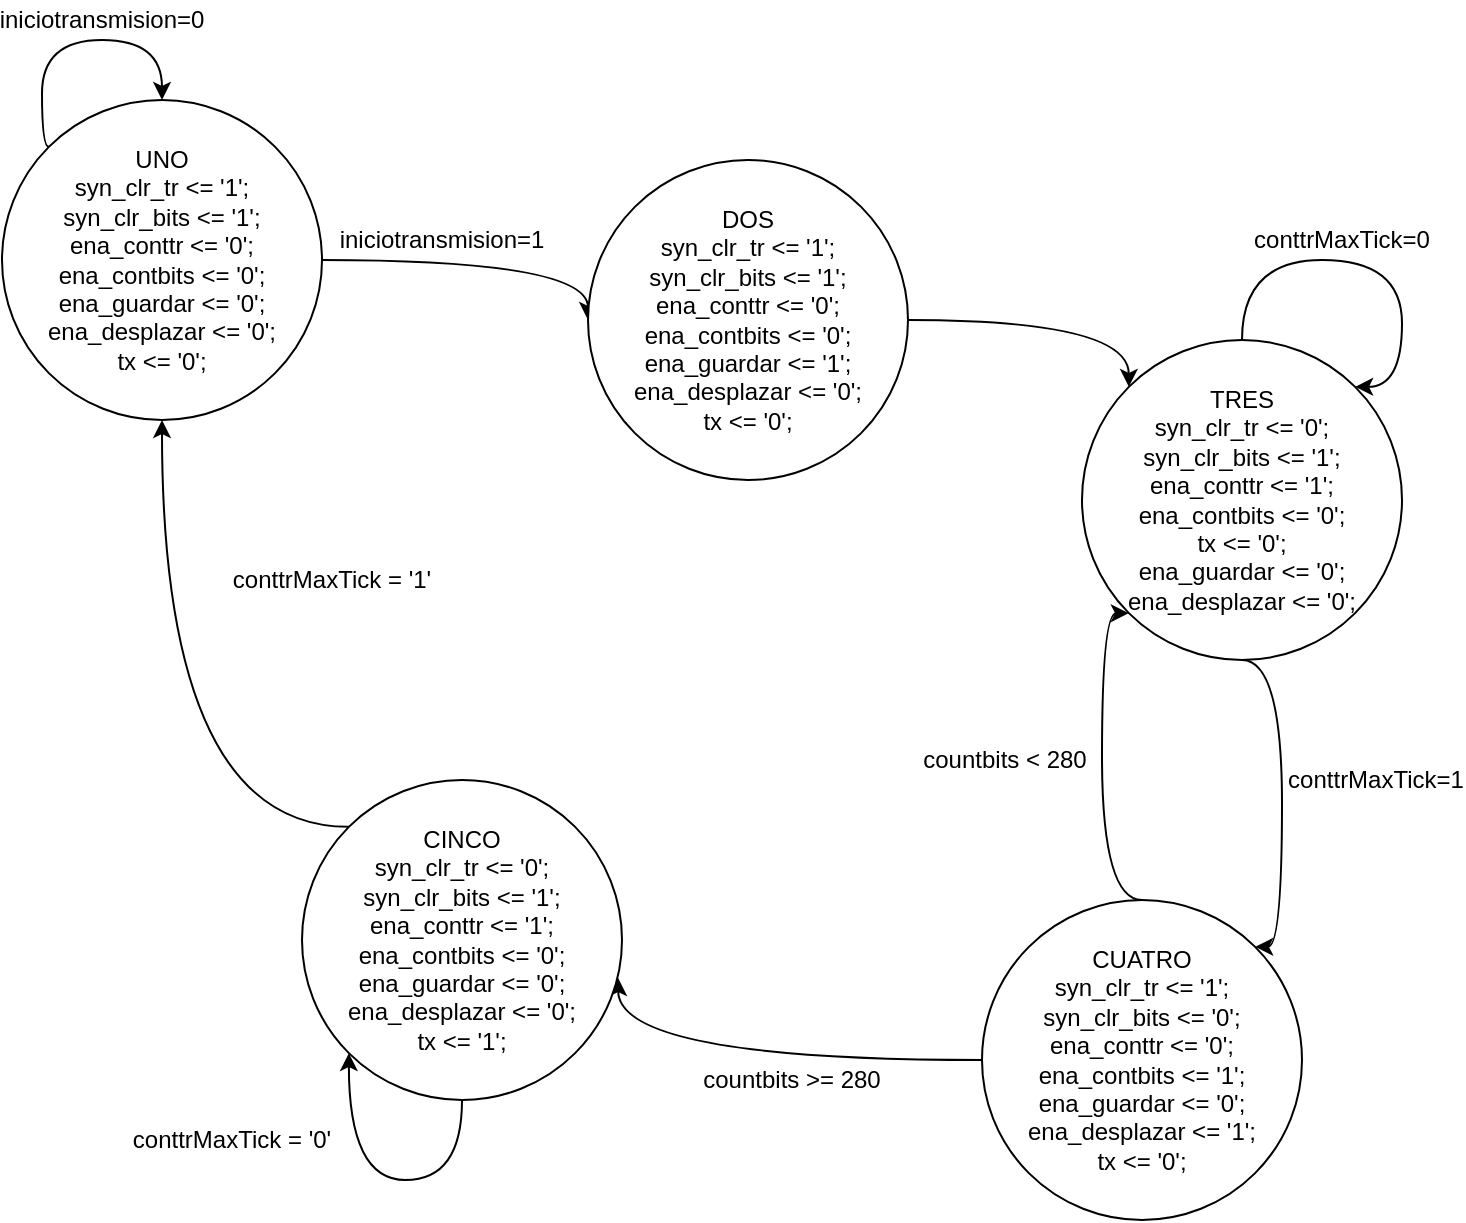<mxfile version="13.10.4" type="google" pages="4"><diagram id="oNGB5IG2d_hG0XMrgM7U" name="FSM comunicación serial."><mxGraphModel dx="2234" dy="1249" grid="1" gridSize="10" guides="1" tooltips="1" connect="1" arrows="1" fold="1" page="1" pageScale="1" pageWidth="827" pageHeight="1169" math="0" shadow="0"><root><mxCell id="0"/><mxCell id="1" parent="0"/><mxCell id="kQCMUYLPUT4mdegiJHkH-6" style="edgeStyle=orthogonalEdgeStyle;curved=1;rounded=0;orthogonalLoop=1;jettySize=auto;html=1;exitX=1;exitY=0.5;exitDx=0;exitDy=0;entryX=0;entryY=0.5;entryDx=0;entryDy=0;" parent="1" source="kQCMUYLPUT4mdegiJHkH-1" target="kQCMUYLPUT4mdegiJHkH-4" edge="1"><mxGeometry relative="1" as="geometry"><Array as="points"><mxPoint x="413" y="200"/></Array></mxGeometry></mxCell><mxCell id="kQCMUYLPUT4mdegiJHkH-1" value="UNO&lt;br&gt;&lt;div&gt;syn_clr_tr &amp;lt;= '1';&lt;/div&gt;&lt;div&gt;syn_clr_bits &amp;lt;= '1';&lt;/div&gt;&lt;div&gt;ena_conttr &amp;lt;= '0';&lt;/div&gt;&lt;div&gt;ena_contbits &amp;lt;= '0';&lt;/div&gt;&lt;div&gt;ena_guardar &amp;lt;= '0';&lt;/div&gt;&lt;div&gt;ena_desplazar &amp;lt;= '0';&lt;/div&gt;&lt;div&gt;tx &amp;lt;= '0';&lt;/div&gt;" style="ellipse;whiteSpace=wrap;html=1;aspect=fixed;" parent="1" vertex="1"><mxGeometry x="120" y="120" width="160" height="160" as="geometry"/></mxCell><mxCell id="kQCMUYLPUT4mdegiJHkH-2" style="edgeStyle=orthogonalEdgeStyle;curved=1;rounded=0;orthogonalLoop=1;jettySize=auto;html=1;exitX=0;exitY=0;exitDx=0;exitDy=0;entryX=0.5;entryY=0;entryDx=0;entryDy=0;" parent="1" source="kQCMUYLPUT4mdegiJHkH-1" target="kQCMUYLPUT4mdegiJHkH-1" edge="1"><mxGeometry relative="1" as="geometry"><Array as="points"><mxPoint x="140" y="143"/><mxPoint x="140" y="90"/><mxPoint x="200" y="90"/></Array></mxGeometry></mxCell><mxCell id="kQCMUYLPUT4mdegiJHkH-3" value="iniciotransmision=0" style="text;html=1;strokeColor=none;fillColor=none;align=center;verticalAlign=middle;whiteSpace=wrap;rounded=0;rotation=0;" parent="1" vertex="1"><mxGeometry x="150" y="70" width="40" height="20" as="geometry"/></mxCell><mxCell id="kQCMUYLPUT4mdegiJHkH-9" style="edgeStyle=orthogonalEdgeStyle;curved=1;rounded=0;orthogonalLoop=1;jettySize=auto;html=1;exitX=1;exitY=0.5;exitDx=0;exitDy=0;entryX=0;entryY=0;entryDx=0;entryDy=0;" parent="1" source="kQCMUYLPUT4mdegiJHkH-4" target="kQCMUYLPUT4mdegiJHkH-5" edge="1"><mxGeometry relative="1" as="geometry"><Array as="points"><mxPoint x="683" y="230"/></Array></mxGeometry></mxCell><mxCell id="kQCMUYLPUT4mdegiJHkH-4" value="DOS&lt;br&gt;&lt;div&gt;&lt;div&gt;syn_clr_tr &amp;lt;= '1';&lt;/div&gt;&lt;div&gt;syn_clr_bits &amp;lt;= '1';&lt;/div&gt;&lt;div&gt;ena_conttr &amp;lt;= '0';&lt;/div&gt;&lt;div&gt;ena_contbits &amp;lt;= '0';&lt;/div&gt;&lt;div&gt;ena_guardar &amp;lt;= '1';&lt;/div&gt;&lt;div&gt;ena_desplazar &amp;lt;= '0';&lt;/div&gt;&lt;div&gt;tx &amp;lt;= '0';&lt;/div&gt;&lt;/div&gt;" style="ellipse;whiteSpace=wrap;html=1;aspect=fixed;" parent="1" vertex="1"><mxGeometry x="413" y="150" width="160" height="160" as="geometry"/></mxCell><mxCell id="kQCMUYLPUT4mdegiJHkH-14" style="edgeStyle=orthogonalEdgeStyle;curved=1;rounded=0;orthogonalLoop=1;jettySize=auto;html=1;exitX=0.5;exitY=1;exitDx=0;exitDy=0;entryX=1;entryY=0;entryDx=0;entryDy=0;" parent="1" source="kQCMUYLPUT4mdegiJHkH-5" target="kQCMUYLPUT4mdegiJHkH-13" edge="1"><mxGeometry relative="1" as="geometry"><Array as="points"><mxPoint x="760" y="400"/><mxPoint x="760" y="543"/></Array></mxGeometry></mxCell><mxCell id="kQCMUYLPUT4mdegiJHkH-5" value="TRES&lt;br&gt;&lt;div&gt;&lt;div&gt;syn_clr_tr &amp;lt;= '0';&lt;/div&gt;&lt;div&gt;syn_clr_bits &amp;lt;= '1';&lt;/div&gt;&lt;div&gt;ena_conttr &amp;lt;= '1';&lt;/div&gt;&lt;div&gt;ena_contbits &amp;lt;= '0';&lt;/div&gt;&lt;div&gt;tx &amp;lt;= '0';&lt;/div&gt;&lt;div&gt;ena_guardar &amp;lt;= '0';&lt;/div&gt;&lt;div&gt;ena_desplazar &amp;lt;= '0';&lt;/div&gt;&lt;/div&gt;" style="ellipse;whiteSpace=wrap;html=1;aspect=fixed;" parent="1" vertex="1"><mxGeometry x="660" y="240" width="160" height="160" as="geometry"/></mxCell><mxCell id="kQCMUYLPUT4mdegiJHkH-7" value="iniciotransmision=1" style="text;html=1;strokeColor=none;fillColor=none;align=center;verticalAlign=middle;whiteSpace=wrap;rounded=0;" parent="1" vertex="1"><mxGeometry x="320" y="180" width="40" height="20" as="geometry"/></mxCell><mxCell id="kQCMUYLPUT4mdegiJHkH-11" style="edgeStyle=orthogonalEdgeStyle;curved=1;rounded=0;orthogonalLoop=1;jettySize=auto;html=1;exitX=0.5;exitY=0;exitDx=0;exitDy=0;entryX=1;entryY=0;entryDx=0;entryDy=0;" parent="1" source="kQCMUYLPUT4mdegiJHkH-5" target="kQCMUYLPUT4mdegiJHkH-5" edge="1"><mxGeometry relative="1" as="geometry"><Array as="points"><mxPoint x="740" y="200"/><mxPoint x="820" y="200"/><mxPoint x="820" y="263"/></Array></mxGeometry></mxCell><mxCell id="kQCMUYLPUT4mdegiJHkH-12" value="conttrMaxTick=0" style="text;html=1;strokeColor=none;fillColor=none;align=center;verticalAlign=middle;whiteSpace=wrap;rounded=0;" parent="1" vertex="1"><mxGeometry x="770" y="180" width="40" height="20" as="geometry"/></mxCell><mxCell id="kQCMUYLPUT4mdegiJHkH-16" style="edgeStyle=orthogonalEdgeStyle;curved=1;rounded=0;orthogonalLoop=1;jettySize=auto;html=1;exitX=0.5;exitY=0;exitDx=0;exitDy=0;entryX=0;entryY=1;entryDx=0;entryDy=0;" parent="1" source="kQCMUYLPUT4mdegiJHkH-13" target="kQCMUYLPUT4mdegiJHkH-5" edge="1"><mxGeometry relative="1" as="geometry"><Array as="points"><mxPoint x="670" y="520"/><mxPoint x="670" y="377"/></Array></mxGeometry></mxCell><mxCell id="kQCMUYLPUT4mdegiJHkH-23" style="edgeStyle=orthogonalEdgeStyle;curved=1;rounded=0;orthogonalLoop=1;jettySize=auto;html=1;exitX=0;exitY=0.5;exitDx=0;exitDy=0;entryX=0.988;entryY=0.619;entryDx=0;entryDy=0;entryPerimeter=0;" parent="1" source="kQCMUYLPUT4mdegiJHkH-13" target="kQCMUYLPUT4mdegiJHkH-18" edge="1"><mxGeometry relative="1" as="geometry"><Array as="points"><mxPoint x="428" y="600"/></Array></mxGeometry></mxCell><mxCell id="kQCMUYLPUT4mdegiJHkH-13" value="CUATRO&lt;br&gt;&lt;div&gt;&lt;div&gt;&lt;div&gt;syn_clr_tr &amp;lt;= '1';&lt;/div&gt;&lt;div&gt;syn_clr_bits &amp;lt;= '0';&lt;/div&gt;&lt;div&gt;ena_conttr &amp;lt;= '0';&lt;/div&gt;&lt;div&gt;ena_contbits &amp;lt;= '1';&lt;/div&gt;&lt;div&gt;ena_guardar &amp;lt;= '0';&lt;/div&gt;&lt;div&gt;ena_desplazar &amp;lt;= '1';&lt;/div&gt;&lt;div&gt;tx &amp;lt;= '0';&lt;/div&gt;&lt;/div&gt;&lt;/div&gt;" style="ellipse;whiteSpace=wrap;html=1;aspect=fixed;" parent="1" vertex="1"><mxGeometry x="610" y="520" width="160" height="160" as="geometry"/></mxCell><mxCell id="kQCMUYLPUT4mdegiJHkH-15" value="conttrMaxTick=1" style="text;html=1;strokeColor=none;fillColor=none;align=center;verticalAlign=middle;whiteSpace=wrap;rounded=0;" parent="1" vertex="1"><mxGeometry x="787" y="450" width="40" height="20" as="geometry"/></mxCell><mxCell id="kQCMUYLPUT4mdegiJHkH-17" value="countbits &amp;lt; 280" style="text;html=1;strokeColor=none;fillColor=none;align=center;verticalAlign=middle;whiteSpace=wrap;rounded=0;" parent="1" vertex="1"><mxGeometry x="573" y="440" width="97" height="20" as="geometry"/></mxCell><mxCell id="kQCMUYLPUT4mdegiJHkH-19" style="edgeStyle=orthogonalEdgeStyle;curved=1;rounded=0;orthogonalLoop=1;jettySize=auto;html=1;exitX=0;exitY=0;exitDx=0;exitDy=0;entryX=0.5;entryY=1;entryDx=0;entryDy=0;" parent="1" source="kQCMUYLPUT4mdegiJHkH-18" target="kQCMUYLPUT4mdegiJHkH-1" edge="1"><mxGeometry relative="1" as="geometry"><Array as="points"><mxPoint x="200" y="483"/></Array></mxGeometry></mxCell><mxCell id="kQCMUYLPUT4mdegiJHkH-18" value="CINCO&lt;br&gt;&lt;div&gt;&lt;div&gt;syn_clr_tr &amp;lt;= '0';&lt;/div&gt;&lt;div&gt;syn_clr_bits &amp;lt;= '1';&lt;/div&gt;&lt;div&gt;ena_conttr &amp;lt;= '1';&lt;/div&gt;&lt;div&gt;ena_contbits &amp;lt;= '0';&lt;/div&gt;&lt;div&gt;ena_guardar &amp;lt;= '0';&lt;/div&gt;&lt;div&gt;ena_desplazar &amp;lt;= '0';&lt;/div&gt;&lt;div&gt;tx &amp;lt;= '1';&lt;/div&gt;&lt;/div&gt;" style="ellipse;whiteSpace=wrap;html=1;aspect=fixed;" parent="1" vertex="1"><mxGeometry x="270" y="460" width="160" height="160" as="geometry"/></mxCell><mxCell id="kQCMUYLPUT4mdegiJHkH-20" value="conttrMaxTick = '1'" style="text;html=1;strokeColor=none;fillColor=none;align=center;verticalAlign=middle;whiteSpace=wrap;rounded=0;" parent="1" vertex="1"><mxGeometry x="220" y="350" width="130" height="20" as="geometry"/></mxCell><mxCell id="kQCMUYLPUT4mdegiJHkH-21" style="edgeStyle=orthogonalEdgeStyle;curved=1;rounded=0;orthogonalLoop=1;jettySize=auto;html=1;exitX=0.5;exitY=1;exitDx=0;exitDy=0;entryX=0;entryY=1;entryDx=0;entryDy=0;" parent="1" source="kQCMUYLPUT4mdegiJHkH-18" target="kQCMUYLPUT4mdegiJHkH-18" edge="1"><mxGeometry relative="1" as="geometry"><Array as="points"><mxPoint x="350" y="660"/><mxPoint x="293" y="660"/></Array></mxGeometry></mxCell><mxCell id="kQCMUYLPUT4mdegiJHkH-22" value="conttrMaxTick = '0'" style="text;html=1;strokeColor=none;fillColor=none;align=center;verticalAlign=middle;whiteSpace=wrap;rounded=0;" parent="1" vertex="1"><mxGeometry x="170" y="630" width="130" height="20" as="geometry"/></mxCell><mxCell id="kQCMUYLPUT4mdegiJHkH-24" value="countbits &amp;gt;= 280" style="text;html=1;strokeColor=none;fillColor=none;align=center;verticalAlign=middle;whiteSpace=wrap;rounded=0;" parent="1" vertex="1"><mxGeometry x="460" y="600" width="110" height="20" as="geometry"/></mxCell></root></mxGraphModel></diagram><diagram id="KKL2pXOHK8UdnzGICdzx" name="FSM control fractal"><mxGraphModel dx="9516" dy="4856" grid="1" gridSize="10" guides="1" tooltips="1" connect="1" arrows="1" fold="1" page="1" pageScale="1" pageWidth="827" pageHeight="1169" math="0" shadow="0"><root><mxCell id="yo7VWMgzhpnO-vwf-lqH-0"/><mxCell id="yo7VWMgzhpnO-vwf-lqH-1" parent="yo7VWMgzhpnO-vwf-lqH-0"/><mxCell id="xAgl8pDSzOdYfTsu7Xe5-0" style="edgeStyle=orthogonalEdgeStyle;curved=1;rounded=0;orthogonalLoop=1;jettySize=auto;html=1;exitX=1;exitY=0.5;exitDx=0;exitDy=0;" parent="yo7VWMgzhpnO-vwf-lqH-1" source="xAgl8pDSzOdYfTsu7Xe5-1" target="xAgl8pDSzOdYfTsu7Xe5-26" edge="1"><mxGeometry relative="1" as="geometry"><Array as="points"><mxPoint x="380" y="220"/></Array><mxPoint x="590" y="250" as="targetPoint"/></mxGeometry></mxCell><mxCell id="xAgl8pDSzOdYfTsu7Xe5-1" value="INICIO&lt;br&gt;&lt;div&gt;ena_color&amp;lt;= '0';&lt;/div&gt;&lt;div&gt;ena_contfilas&amp;nbsp; &amp;nbsp; &amp;nbsp;&amp;lt;= '0';&lt;/div&gt;&lt;div&gt;ena_contcolumnas&amp;lt;='0';&lt;/div&gt;&lt;div&gt;ena_contiteracion&amp;lt;='0';&lt;/div&gt;&lt;div&gt;syn_clr_filas&amp;lt;='0';&lt;/div&gt;&lt;div&gt;syn_clr_columnas&amp;lt;='0';&lt;/div&gt;&lt;div&gt;syn_clr_iteracion&amp;lt;='0';&lt;/div&gt;&lt;div&gt;ram_ena&amp;lt;='0';&lt;/div&gt;&lt;div&gt;ram_columnas_wr&amp;lt;=0;&lt;/div&gt;&lt;div&gt;ram_filas_wr&amp;lt;=0;&lt;/div&gt;&lt;div&gt;wr_ena&amp;lt;=&quot;01&quot;;&lt;/div&gt;&lt;div&gt;wr_addr&amp;lt;= '0';&lt;/div&gt;&lt;div&gt;rd_addr&amp;lt;= '0';&lt;/div&gt;&lt;div&gt;----------------&lt;/div&gt;&lt;div&gt;rst_cy&amp;lt;= '1';&lt;/div&gt;&lt;div&gt;rst_cx&amp;lt;= '1';&lt;/div&gt;&lt;div&gt;ena_cx&amp;lt;= '0';&lt;/div&gt;&lt;div&gt;ena_cy&amp;lt;= '0';&lt;/div&gt;&lt;div&gt;----------------&lt;/div&gt;&lt;div&gt;color&amp;lt;='0';&lt;/div&gt;&lt;div&gt;finaliza&amp;lt;= '0';&lt;/div&gt;&lt;div&gt;&lt;br&gt;&lt;/div&gt;" style="ellipse;whiteSpace=wrap;html=1;aspect=fixed;" parent="yo7VWMgzhpnO-vwf-lqH-1" vertex="1"><mxGeometry x="127" y="90" width="320" height="320" as="geometry"/></mxCell><mxCell id="xAgl8pDSzOdYfTsu7Xe5-2" style="edgeStyle=orthogonalEdgeStyle;curved=1;rounded=0;orthogonalLoop=1;jettySize=auto;html=1;exitX=0;exitY=0;exitDx=0;exitDy=0;entryX=0.329;entryY=0.024;entryDx=0;entryDy=0;entryPerimeter=0;" parent="yo7VWMgzhpnO-vwf-lqH-1" source="xAgl8pDSzOdYfTsu7Xe5-1" target="xAgl8pDSzOdYfTsu7Xe5-1" edge="1"><mxGeometry relative="1" as="geometry"><Array as="points"><mxPoint x="173" y="140"/><mxPoint x="150" y="140"/><mxPoint x="150" y="80"/><mxPoint x="232" y="80"/></Array></mxGeometry></mxCell><mxCell id="xAgl8pDSzOdYfTsu7Xe5-3" value="iniciofractal = 0" style="text;html=1;strokeColor=none;fillColor=none;align=center;verticalAlign=middle;whiteSpace=wrap;rounded=0;rotation=0;" parent="yo7VWMgzhpnO-vwf-lqH-1" vertex="1"><mxGeometry x="90" y="60" width="120" height="20" as="geometry"/></mxCell><mxCell id="xAgl8pDSzOdYfTsu7Xe5-8" value="iniciofractal = 1" style="text;html=1;strokeColor=none;fillColor=none;align=center;verticalAlign=middle;whiteSpace=wrap;rounded=0;" parent="yo7VWMgzhpnO-vwf-lqH-1" vertex="1"><mxGeometry x="440" y="200" width="157" height="20" as="geometry"/></mxCell><mxCell id="xAgl8pDSzOdYfTsu7Xe5-29" style="edgeStyle=orthogonalEdgeStyle;curved=1;rounded=0;orthogonalLoop=1;jettySize=auto;html=1;exitX=1;exitY=0.5;exitDx=0;exitDy=0;" parent="yo7VWMgzhpnO-vwf-lqH-1" source="xAgl8pDSzOdYfTsu7Xe5-26" target="xAgl8pDSzOdYfTsu7Xe5-27" edge="1"><mxGeometry relative="1" as="geometry"/></mxCell><mxCell id="xAgl8pDSzOdYfTsu7Xe5-26" value="INICIALIZACION&lt;br&gt;&lt;div&gt;&lt;div&gt;ena_color&amp;lt;= '0';&lt;/div&gt;&lt;div&gt;ena_contfilas&amp;nbsp; &amp;nbsp; &amp;nbsp;&amp;lt;= '0';&lt;/div&gt;&lt;div&gt;ena_contcolumnas&amp;lt;='0';&lt;/div&gt;&lt;div&gt;ena_contiteracion&amp;lt;='0';&lt;/div&gt;&lt;div&gt;syn_clr_filas&amp;lt;='1';&lt;/div&gt;&lt;div&gt;syn_clr_columnas&amp;lt;='1';&lt;/div&gt;&lt;div&gt;syn_clr_iteracion&amp;lt;='1';&lt;/div&gt;&lt;div&gt;ram_ena&amp;lt;='0';&lt;/div&gt;&lt;div&gt;ram_columnas_wr&amp;lt;=0;&lt;/div&gt;&lt;div&gt;ram_filas_wr&amp;lt;=0;&lt;/div&gt;&lt;div&gt;wr_ena&amp;lt;=&quot;00&quot;;&lt;/div&gt;&lt;div&gt;wr_addr&amp;lt;= '0';&lt;/div&gt;&lt;div&gt;rd_addr&amp;lt;= '0';&lt;/div&gt;&lt;div&gt;------------------------------&lt;/div&gt;&lt;div&gt;rst_cy&amp;lt;= '1';&lt;/div&gt;&lt;div&gt;rst_cx&amp;lt;= '1';&lt;/div&gt;&lt;div&gt;ena_cx&amp;lt;= '0';&lt;/div&gt;&lt;div&gt;ena_cy&amp;lt;= '0';&lt;/div&gt;&lt;div&gt;------------------------------&lt;/div&gt;&lt;div&gt;color&amp;lt;='0';&lt;/div&gt;&lt;div&gt;finaliza&amp;lt;= '0';&lt;/div&gt;&lt;/div&gt;" style="ellipse;whiteSpace=wrap;html=1;aspect=fixed;" parent="yo7VWMgzhpnO-vwf-lqH-1" vertex="1"><mxGeometry x="590" y="130" width="320" height="320" as="geometry"/></mxCell><mxCell id="xAgl8pDSzOdYfTsu7Xe5-31" style="edgeStyle=orthogonalEdgeStyle;curved=1;rounded=0;orthogonalLoop=1;jettySize=auto;html=1;exitX=0;exitY=0.5;exitDx=0;exitDy=0;" parent="yo7VWMgzhpnO-vwf-lqH-1" source="xAgl8pDSzOdYfTsu7Xe5-27" target="xAgl8pDSzOdYfTsu7Xe5-30" edge="1"><mxGeometry relative="1" as="geometry"><Array as="points"><mxPoint x="900" y="700"/></Array></mxGeometry></mxCell><mxCell id="xAgl8pDSzOdYfTsu7Xe5-39" style="edgeStyle=orthogonalEdgeStyle;curved=1;rounded=0;orthogonalLoop=1;jettySize=auto;html=1;exitX=0;exitY=0;exitDx=0;exitDy=0;" parent="yo7VWMgzhpnO-vwf-lqH-1" source="xAgl8pDSzOdYfTsu7Xe5-27" target="xAgl8pDSzOdYfTsu7Xe5-34" edge="1"><mxGeometry relative="1" as="geometry"><Array as="points"><mxPoint x="946" y="490"/></Array></mxGeometry></mxCell><mxCell id="xAgl8pDSzOdYfTsu7Xe5-27" value="FILAS&lt;br&gt;&lt;div&gt;&lt;div&gt;ena_color&amp;lt;= '0';&lt;/div&gt;&lt;div&gt;ena_contfilas&amp;nbsp; &amp;nbsp; &amp;nbsp;&amp;lt;= '1';&lt;/div&gt;&lt;div&gt;ena_contcolumnas&amp;lt;='0';&lt;/div&gt;&lt;div&gt;ena_contiteracion&amp;lt;='0';&lt;/div&gt;&lt;div&gt;syn_clr_filas&amp;lt;='0';&lt;/div&gt;&lt;div&gt;syn_clr_columnas&amp;lt;='1';&lt;/div&gt;&lt;div&gt;syn_clr_iteracion&amp;lt;='1';&lt;/div&gt;&lt;div&gt;ram_ena&amp;lt;='0';&lt;/div&gt;&lt;div&gt;ram_columnas_wr&amp;lt;=0;&lt;/div&gt;&lt;div&gt;ram_filas_wr&amp;lt;=0;&lt;/div&gt;&lt;div&gt;wr_ena&amp;lt;=&quot;00&quot;;&lt;/div&gt;&lt;div&gt;wr_addr&amp;lt;= '0';&lt;/div&gt;&lt;div&gt;rd_addr&amp;lt;= '0';&lt;/div&gt;&lt;div&gt;color&amp;lt;='0';&lt;/div&gt;&lt;div&gt;finaliza&amp;lt;= '0';&lt;/div&gt;&lt;div&gt;------------------------------&lt;/div&gt;&lt;div&gt;rst_cy&amp;lt;= '1';&lt;/div&gt;&lt;div&gt;rst_cx&amp;lt;= '0';&lt;/div&gt;&lt;div&gt;ena_cx&amp;lt;= '1';&lt;/div&gt;&lt;div&gt;ena_cy&amp;lt;= '0';&lt;/div&gt;&lt;/div&gt;" style="ellipse;whiteSpace=wrap;html=1;aspect=fixed;" parent="yo7VWMgzhpnO-vwf-lqH-1" vertex="1"><mxGeometry x="900" y="490" width="320" height="320" as="geometry"/></mxCell><mxCell id="xAgl8pDSzOdYfTsu7Xe5-35" style="edgeStyle=orthogonalEdgeStyle;curved=1;rounded=0;orthogonalLoop=1;jettySize=auto;html=1;exitX=0;exitY=1;exitDx=0;exitDy=0;entryX=1;entryY=1;entryDx=0;entryDy=0;" parent="yo7VWMgzhpnO-vwf-lqH-1" source="xAgl8pDSzOdYfTsu7Xe5-30" target="xAgl8pDSzOdYfTsu7Xe5-33" edge="1"><mxGeometry relative="1" as="geometry"><Array as="points"><mxPoint x="485" y="857"/></Array></mxGeometry></mxCell><mxCell id="xAgl8pDSzOdYfTsu7Xe5-37" style="edgeStyle=orthogonalEdgeStyle;curved=1;rounded=0;orthogonalLoop=1;jettySize=auto;html=1;exitX=1;exitY=1;exitDx=0;exitDy=0;entryX=0;entryY=1;entryDx=0;entryDy=0;" parent="yo7VWMgzhpnO-vwf-lqH-1" source="xAgl8pDSzOdYfTsu7Xe5-30" target="xAgl8pDSzOdYfTsu7Xe5-27" edge="1"><mxGeometry relative="1" as="geometry"><Array as="points"><mxPoint x="946" y="813"/></Array></mxGeometry></mxCell><mxCell id="xAgl8pDSzOdYfTsu7Xe5-30" value="COLUMNAS&lt;br&gt;&lt;div&gt;&lt;div&gt;ena_color&amp;lt;= '0';&lt;/div&gt;&lt;div&gt;ena_contfilas&amp;nbsp; &amp;nbsp; &amp;nbsp;&amp;lt;= '0';&lt;/div&gt;&lt;div&gt;ena_contcolumnas&amp;lt;='1';&lt;/div&gt;&lt;div&gt;ena_contiteracion&amp;lt;='0';&lt;/div&gt;&lt;div&gt;syn_clr_filas&amp;lt;='1';&lt;/div&gt;&lt;div&gt;syn_clr_columnas&amp;lt;='0';&lt;/div&gt;&lt;div&gt;syn_clr_iteracion&amp;lt;='1';&lt;/div&gt;&lt;div&gt;ram_ena&amp;lt;='1';&lt;/div&gt;&lt;div&gt;ram_columnas_wr&amp;lt;=contcolumnas;&lt;/div&gt;&lt;div&gt;ram_filas_wr&amp;lt;=contfilas;&lt;/div&gt;&lt;div&gt;wr_ena&amp;lt;=&quot;01&quot;;&lt;/div&gt;&lt;div&gt;wr_addr&amp;lt;= '0';&lt;/div&gt;&lt;div&gt;rd_addr&amp;lt;= '0';&lt;/div&gt;&lt;div&gt;color&amp;lt;='0';&lt;/div&gt;&lt;div&gt;finaliza&amp;lt;= '0';&lt;/div&gt;&lt;div&gt;---------------------------------------&lt;/div&gt;&lt;div&gt;rst_cy&amp;lt;= '0';&lt;/div&gt;&lt;div&gt;rst_cx&amp;lt;= '0';&lt;/div&gt;&lt;div&gt;ena_cx&amp;lt;= '0';&lt;/div&gt;&lt;div&gt;ena_cy&amp;lt;= '1';&lt;/div&gt;&lt;/div&gt;" style="ellipse;whiteSpace=wrap;html=1;aspect=fixed;" parent="yo7VWMgzhpnO-vwf-lqH-1" vertex="1"><mxGeometry x="437" y="540" width="320" height="320" as="geometry"/></mxCell><mxCell id="xAgl8pDSzOdYfTsu7Xe5-32" value="contfilas &amp;lt; Confilas" style="text;html=1;strokeColor=none;fillColor=none;align=center;verticalAlign=middle;whiteSpace=wrap;rounded=0;" parent="yo7VWMgzhpnO-vwf-lqH-1" vertex="1"><mxGeometry x="736.5" y="700" width="180" height="20" as="geometry"/></mxCell><mxCell id="xAgl8pDSzOdYfTsu7Xe5-43" style="edgeStyle=orthogonalEdgeStyle;curved=1;rounded=0;orthogonalLoop=1;jettySize=auto;html=1;exitX=0;exitY=1;exitDx=0;exitDy=0;entryX=0.5;entryY=1;entryDx=0;entryDy=0;" parent="yo7VWMgzhpnO-vwf-lqH-1" source="xAgl8pDSzOdYfTsu7Xe5-33" target="xAgl8pDSzOdYfTsu7Xe5-41" edge="1"><mxGeometry relative="1" as="geometry"/></mxCell><mxCell id="xAgl8pDSzOdYfTsu7Xe5-45" style="edgeStyle=orthogonalEdgeStyle;curved=1;rounded=0;orthogonalLoop=1;jettySize=auto;html=1;exitX=1;exitY=0;exitDx=0;exitDy=0;entryX=0;entryY=0;entryDx=0;entryDy=0;" parent="yo7VWMgzhpnO-vwf-lqH-1" source="xAgl8pDSzOdYfTsu7Xe5-33" target="xAgl8pDSzOdYfTsu7Xe5-30" edge="1"><mxGeometry relative="1" as="geometry"><Array as="points"><mxPoint x="311" y="587"/></Array></mxGeometry></mxCell><mxCell id="xAgl8pDSzOdYfTsu7Xe5-33" value="ITERACIÒN&lt;br&gt;&lt;div&gt;&lt;div&gt;ena_color&amp;lt;='1';&lt;/div&gt;&lt;div&gt;ena_contfilas&amp;nbsp; &amp;nbsp; &amp;nbsp;&amp;lt;= '0';&lt;/div&gt;&lt;div&gt;ena_contcolumnas&amp;lt;='0';&lt;/div&gt;&lt;div&gt;ena_contiteracion&amp;lt;='1';&lt;/div&gt;&lt;div&gt;syn_clr_filas&amp;lt;='1';&lt;/div&gt;&lt;div&gt;syn_clr_columnas&amp;lt;='1';&lt;/div&gt;&lt;div&gt;syn_clr_iteracion&amp;lt;='0';&lt;/div&gt;&lt;div&gt;ram_ena&amp;lt;='0';&lt;/div&gt;&lt;div&gt;ram_columnas_wr&amp;lt;=0;&lt;/div&gt;&lt;div&gt;ram_filas_wr&amp;lt;=0;&lt;/div&gt;&lt;div&gt;wr_ena&amp;lt;=&quot;00&quot;;&lt;/div&gt;&lt;div&gt;wr_addr&amp;lt;= '0';&lt;/div&gt;&lt;div&gt;rd_addr&amp;lt;= '0';&lt;/div&gt;&lt;div&gt;color&amp;lt;='0';&lt;/div&gt;&lt;div&gt;finaliza&amp;lt;= '0';&lt;/div&gt;&lt;div&gt;---------------------------------------------&lt;/div&gt;&lt;div&gt;rst_cy&amp;lt;= '0';&lt;/div&gt;&lt;div&gt;rst_cx&amp;lt;= '0';&lt;/div&gt;&lt;div&gt;ena_cx&amp;lt;= '0';&lt;/div&gt;&lt;div&gt;ena_cy&amp;lt;= '0';&lt;/div&gt;&lt;/div&gt;" style="ellipse;whiteSpace=wrap;html=1;aspect=fixed;" parent="yo7VWMgzhpnO-vwf-lqH-1" vertex="1"><mxGeometry x="38.5" y="583.5" width="320" height="320" as="geometry"/></mxCell><mxCell id="xAgl8pDSzOdYfTsu7Xe5-52" style="edgeStyle=orthogonalEdgeStyle;curved=1;rounded=0;orthogonalLoop=1;jettySize=auto;html=1;exitX=1;exitY=1;exitDx=0;exitDy=0;entryX=0;entryY=1;entryDx=0;entryDy=0;" parent="yo7VWMgzhpnO-vwf-lqH-1" source="xAgl8pDSzOdYfTsu7Xe5-34" target="xAgl8pDSzOdYfTsu7Xe5-1" edge="1"><mxGeometry relative="1" as="geometry"><Array as="points"><mxPoint x="-49" y="380"/><mxPoint x="175" y="380"/></Array></mxGeometry></mxCell><mxCell id="xAgl8pDSzOdYfTsu7Xe5-34" value="FINALIZACIÒN&lt;br&gt;&lt;div&gt;&lt;div&gt;ena_color&amp;lt;='0';&lt;/div&gt;&lt;div&gt;ena_contfilas&amp;nbsp; &amp;nbsp; &amp;nbsp;&amp;lt;= '0';&lt;/div&gt;&lt;div&gt;ena_contcolumnas&amp;lt;='0';&lt;/div&gt;&lt;div&gt;ena_contiteracion&amp;lt;='0';&lt;/div&gt;&lt;div&gt;syn_clr_filas&amp;lt;='1';&lt;/div&gt;&lt;div&gt;syn_clr_columnas&amp;lt;='1';&lt;/div&gt;&lt;div&gt;syn_clr_iteracion&amp;lt;='1';&lt;/div&gt;&lt;div&gt;ram_ena&amp;lt;='0';&lt;/div&gt;&lt;div&gt;ram_columnas_wr&amp;lt;=0;&lt;/div&gt;&lt;div&gt;ram_filas_wr&amp;lt;=0;&lt;/div&gt;&lt;div&gt;wr_ena&amp;lt;=&quot;00&quot;;&lt;/div&gt;&lt;div&gt;wr_addr&amp;lt;= '0';&lt;/div&gt;&lt;div&gt;rd_addr&amp;lt;= '0';&lt;/div&gt;&lt;div&gt;color&amp;lt;='0';&lt;/div&gt;&lt;div&gt;finaliza&amp;lt;= '1';&lt;/div&gt;&lt;div&gt;---------------------------------------------&lt;/div&gt;&lt;div&gt;rst_cy&amp;lt;= '1';&lt;/div&gt;&lt;div&gt;rst_cx&amp;lt;= '1';&lt;/div&gt;&lt;div&gt;ena_cx&amp;lt;= '0';&lt;/div&gt;&lt;div&gt;ena_cy&amp;lt;= '0';&lt;/div&gt;&lt;/div&gt;" style="ellipse;whiteSpace=wrap;html=1;aspect=fixed;" parent="yo7VWMgzhpnO-vwf-lqH-1" vertex="1"><mxGeometry x="-322" y="70" width="320" height="320" as="geometry"/></mxCell><mxCell id="xAgl8pDSzOdYfTsu7Xe5-36" value="contcolumnas &amp;lt; Concolumnas" style="text;html=1;strokeColor=none;fillColor=none;align=center;verticalAlign=middle;whiteSpace=wrap;rounded=0;" parent="yo7VWMgzhpnO-vwf-lqH-1" vertex="1"><mxGeometry x="308" y="860" width="210" height="20" as="geometry"/></mxCell><mxCell id="xAgl8pDSzOdYfTsu7Xe5-38" value="contcolumnas &amp;gt;= Concolumnas" style="text;html=1;strokeColor=none;fillColor=none;align=center;verticalAlign=middle;whiteSpace=wrap;rounded=0;" parent="yo7VWMgzhpnO-vwf-lqH-1" vertex="1"><mxGeometry x="736.5" y="810" width="210" height="20" as="geometry"/></mxCell><mxCell id="xAgl8pDSzOdYfTsu7Xe5-40" value="contfilas &amp;gt;= Confilas" style="text;html=1;strokeColor=none;fillColor=none;align=center;verticalAlign=middle;whiteSpace=wrap;rounded=0;" parent="yo7VWMgzhpnO-vwf-lqH-1" vertex="1"><mxGeometry x="380" y="470" width="180" height="20" as="geometry"/></mxCell><mxCell id="xAgl8pDSzOdYfTsu7Xe5-47" style="edgeStyle=orthogonalEdgeStyle;curved=1;rounded=0;orthogonalLoop=1;jettySize=auto;html=1;exitX=0;exitY=0.5;exitDx=0;exitDy=0;entryX=1;entryY=1;entryDx=0;entryDy=0;" parent="yo7VWMgzhpnO-vwf-lqH-1" source="xAgl8pDSzOdYfTsu7Xe5-41" target="xAgl8pDSzOdYfTsu7Xe5-42" edge="1"><mxGeometry relative="1" as="geometry"><Array as="points"><mxPoint x="-460" y="650"/></Array></mxGeometry></mxCell><mxCell id="xAgl8pDSzOdYfTsu7Xe5-41" value="OPERACIÒN&lt;br&gt;&lt;div&gt;&lt;div&gt;ena_color&amp;lt;='0';&lt;/div&gt;&lt;div&gt;ena_contfilas&amp;nbsp; &amp;nbsp; &amp;nbsp;&amp;lt;= '0';&lt;/div&gt;&lt;div&gt;ena_contcolumnas&amp;lt;='0';&lt;/div&gt;&lt;div&gt;ena_contiteracion&amp;lt;='0';&lt;/div&gt;&lt;div&gt;syn_clr_filas&amp;lt;='1';&lt;/div&gt;&lt;div&gt;syn_clr_columnas&amp;lt;='1';&lt;/div&gt;&lt;div&gt;syn_clr_iteracion&amp;lt;='1';&lt;/div&gt;&lt;div&gt;ram_ena&amp;lt;='0';&lt;/div&gt;&lt;div&gt;wr_ena&amp;lt;=&quot;10&quot;;&lt;/div&gt;&lt;div&gt;wr_addr&amp;lt;= '1';&lt;/div&gt;&lt;div&gt;rd_addr&amp;lt;= '0';&lt;/div&gt;&lt;div&gt;ram_columnas_wr&amp;lt;=0;&lt;/div&gt;&lt;div&gt;ram_filas_wr&amp;lt;=0;&lt;/div&gt;&lt;div&gt;color&amp;lt;='0';&lt;/div&gt;&lt;div&gt;finaliza&amp;lt;= '0';&lt;/div&gt;&lt;div&gt;---------------------------------------------&lt;/div&gt;&lt;div&gt;rst_cy&amp;lt;= '0';&lt;/div&gt;&lt;div&gt;rst_cx&amp;lt;= '0';&lt;/div&gt;&lt;div&gt;ena_cx&amp;lt;= '0';&lt;/div&gt;&lt;div&gt;ena_cy&amp;lt;= '0';&lt;/div&gt;&lt;/div&gt;" style="ellipse;whiteSpace=wrap;html=1;aspect=fixed;" parent="yo7VWMgzhpnO-vwf-lqH-1" vertex="1"><mxGeometry x="-350" y="490" width="320" height="320" as="geometry"/></mxCell><mxCell id="xAgl8pDSzOdYfTsu7Xe5-48" style="edgeStyle=orthogonalEdgeStyle;curved=1;rounded=0;orthogonalLoop=1;jettySize=auto;html=1;exitX=1;exitY=0.5;exitDx=0;exitDy=0;entryX=0;entryY=0;entryDx=0;entryDy=0;" parent="yo7VWMgzhpnO-vwf-lqH-1" source="xAgl8pDSzOdYfTsu7Xe5-42" target="xAgl8pDSzOdYfTsu7Xe5-33" edge="1"><mxGeometry relative="1" as="geometry"><Array as="points"><mxPoint x="-414" y="470"/><mxPoint x="10" y="470"/><mxPoint x="10" y="630"/></Array></mxGeometry></mxCell><mxCell id="xAgl8pDSzOdYfTsu7Xe5-49" style="edgeStyle=orthogonalEdgeStyle;curved=1;rounded=0;orthogonalLoop=1;jettySize=auto;html=1;exitX=0.5;exitY=1;exitDx=0;exitDy=0;entryX=0.5;entryY=1;entryDx=0;entryDy=0;" parent="yo7VWMgzhpnO-vwf-lqH-1" source="xAgl8pDSzOdYfTsu7Xe5-42" target="xAgl8pDSzOdYfTsu7Xe5-30" edge="1"><mxGeometry relative="1" as="geometry"><Array as="points"><mxPoint x="-574" y="930"/><mxPoint x="596" y="930"/></Array></mxGeometry></mxCell><mxCell id="xAgl8pDSzOdYfTsu7Xe5-42" value="ESCAPE&lt;br&gt;&lt;div&gt;&lt;div&gt;ena_color&amp;lt;='1';&lt;/div&gt;&lt;div&gt;ena_contfilas&amp;nbsp; &amp;nbsp; &amp;nbsp;&amp;lt;= '0';&lt;/div&gt;&lt;div&gt;ena_contcolumnas&amp;lt;='0';&lt;/div&gt;&lt;div&gt;ena_contiteracion&amp;lt;='1';&lt;/div&gt;&lt;div&gt;syn_clr_filas&amp;lt;='1';&lt;/div&gt;&lt;div&gt;syn_clr_columnas&amp;lt;='1';&lt;/div&gt;&lt;div&gt;syn_clr_iteracion&amp;lt;='0';&lt;/div&gt;&lt;div&gt;ram_ena&amp;lt;='0';&lt;/div&gt;&lt;div&gt;ram_columnas_wr&amp;lt;=0;&lt;/div&gt;&lt;div&gt;ram_filas_wr&amp;lt;=0;&lt;/div&gt;&lt;div&gt;wr_ena&amp;lt;=&quot;00&quot;;&lt;/div&gt;&lt;div&gt;wr_addr&amp;lt;= '0';&lt;/div&gt;&lt;div&gt;rd_addr&amp;lt;= '0';&lt;/div&gt;&lt;div&gt;color&amp;lt;='0';&lt;/div&gt;&lt;div&gt;finaliza&amp;lt;= '0';&lt;/div&gt;&lt;div&gt;---------------------------------------------&lt;/div&gt;&lt;div&gt;rst_cy&amp;lt;= '0';&lt;/div&gt;&lt;div&gt;rst_cx&amp;lt;= '0';&lt;/div&gt;&lt;div&gt;ena_cx&amp;lt;= '0';&lt;/div&gt;&lt;div&gt;ena_cy&amp;lt;= '0';&lt;/div&gt;&lt;/div&gt;" style="ellipse;whiteSpace=wrap;html=1;aspect=fixed;" parent="yo7VWMgzhpnO-vwf-lqH-1" vertex="1"><mxGeometry x="-733.667" y="250" width="320" height="320" as="geometry"/></mxCell><mxCell id="xAgl8pDSzOdYfTsu7Xe5-44" value="contiteracion &amp;lt; Coniteracion" style="text;html=1;strokeColor=none;fillColor=none;align=center;verticalAlign=middle;whiteSpace=wrap;rounded=0;" parent="yo7VWMgzhpnO-vwf-lqH-1" vertex="1"><mxGeometry x="-150" y="860" width="170" height="20" as="geometry"/></mxCell><mxCell id="xAgl8pDSzOdYfTsu7Xe5-46" value="contiteracion &amp;gt;= Coniteracion" style="text;html=1;strokeColor=none;fillColor=none;align=center;verticalAlign=middle;whiteSpace=wrap;rounded=0;" parent="yo7VWMgzhpnO-vwf-lqH-1" vertex="1"><mxGeometry x="308" y="563.5" width="170" height="20" as="geometry"/></mxCell><mxCell id="xAgl8pDSzOdYfTsu7Xe5-50" value="escapein &gt;= cuatro" style="text;html=1;" parent="yo7VWMgzhpnO-vwf-lqH-1" vertex="1"><mxGeometry x="-346.5" y="850" width="130" height="30" as="geometry"/></mxCell><mxCell id="xAgl8pDSzOdYfTsu7Xe5-51" value="escapein &amp;lt; cuatro" style="text;html=1;" parent="yo7VWMgzhpnO-vwf-lqH-1" vertex="1"><mxGeometry x="-280" y="440" width="130" height="30" as="geometry"/></mxCell></root></mxGraphModel></diagram><diagram id="SgQlHZ9TBi809__4ycLJ" name="controldibujo"><mxGraphModel dx="782" dy="437" grid="1" gridSize="10" guides="1" tooltips="1" connect="1" arrows="1" fold="1" page="1" pageScale="1" pageWidth="827" pageHeight="1169" math="0" shadow="0"><root><mxCell id="rSV6v0pFr7PQViDNWlAS-0"/><mxCell id="rSV6v0pFr7PQViDNWlAS-1" parent="rSV6v0pFr7PQViDNWlAS-0"/><mxCell id="rSV6v0pFr7PQViDNWlAS-2" style="edgeStyle=orthogonalEdgeStyle;rounded=0;orthogonalLoop=1;jettySize=auto;html=1;exitX=0;exitY=0.25;exitDx=0;exitDy=0;entryX=1;entryY=0.25;entryDx=0;entryDy=0;" parent="rSV6v0pFr7PQViDNWlAS-1" source="rSV6v0pFr7PQViDNWlAS-6" target="rSV6v0pFr7PQViDNWlAS-9" edge="1"><mxGeometry relative="1" as="geometry"/></mxCell><mxCell id="rSV6v0pFr7PQViDNWlAS-3" style="edgeStyle=orthogonalEdgeStyle;rounded=0;orthogonalLoop=1;jettySize=auto;html=1;exitX=1;exitY=0.5;exitDx=0;exitDy=0;startArrow=none;startFill=0;endArrow=classic;endFill=1;" parent="rSV6v0pFr7PQViDNWlAS-1" source="rSV6v0pFr7PQViDNWlAS-6" edge="1"><mxGeometry relative="1" as="geometry"><mxPoint x="760" y="705" as="targetPoint"/></mxGeometry></mxCell><mxCell id="rSV6v0pFr7PQViDNWlAS-4" style="edgeStyle=orthogonalEdgeStyle;rounded=0;orthogonalLoop=1;jettySize=auto;html=1;exitX=0.25;exitY=0;exitDx=0;exitDy=0;startArrow=classic;startFill=1;endArrow=none;endFill=0;" parent="rSV6v0pFr7PQViDNWlAS-1" source="rSV6v0pFr7PQViDNWlAS-6" edge="1"><mxGeometry relative="1" as="geometry"><mxPoint x="560" y="525" as="targetPoint"/></mxGeometry></mxCell><mxCell id="rSV6v0pFr7PQViDNWlAS-5" style="edgeStyle=orthogonalEdgeStyle;rounded=0;orthogonalLoop=1;jettySize=auto;html=1;exitX=0.5;exitY=0;exitDx=0;exitDy=0;startArrow=classic;startFill=1;endArrow=none;endFill=0;" parent="rSV6v0pFr7PQViDNWlAS-1" source="rSV6v0pFr7PQViDNWlAS-6" edge="1"><mxGeometry relative="1" as="geometry"><mxPoint x="590" y="525" as="targetPoint"/></mxGeometry></mxCell><mxCell id="rSV6v0pFr7PQViDNWlAS-6" value="Control Dibujo" style="rounded=0;whiteSpace=wrap;html=1;fillColor=none;" parent="rSV6v0pFr7PQViDNWlAS-1" vertex="1"><mxGeometry x="530" y="675" width="120" height="60" as="geometry"/></mxCell><mxCell id="rSV6v0pFr7PQViDNWlAS-7" style="edgeStyle=orthogonalEdgeStyle;rounded=0;orthogonalLoop=1;jettySize=auto;html=1;exitX=1;exitY=0.5;exitDx=0;exitDy=0;entryX=0;entryY=0.75;entryDx=0;entryDy=0;" parent="rSV6v0pFr7PQViDNWlAS-1" source="rSV6v0pFr7PQViDNWlAS-9" target="rSV6v0pFr7PQViDNWlAS-6" edge="1"><mxGeometry relative="1" as="geometry"><Array as="points"><mxPoint x="440" y="685"/><mxPoint x="440" y="720"/></Array></mxGeometry></mxCell><mxCell id="rSV6v0pFr7PQViDNWlAS-8" style="edgeStyle=orthogonalEdgeStyle;rounded=0;orthogonalLoop=1;jettySize=auto;html=1;exitX=0;exitY=0.25;exitDx=0;exitDy=0;startArrow=classic;startFill=1;endArrow=none;endFill=0;" parent="rSV6v0pFr7PQViDNWlAS-1" source="rSV6v0pFr7PQViDNWlAS-9" edge="1"><mxGeometry relative="1" as="geometry"><mxPoint x="200" y="670" as="targetPoint"/></mxGeometry></mxCell><mxCell id="rSV6v0pFr7PQViDNWlAS-28" style="edgeStyle=orthogonalEdgeStyle;rounded=0;orthogonalLoop=1;jettySize=auto;html=1;exitX=0;exitY=0.75;exitDx=0;exitDy=0;startArrow=none;startFill=0;endArrow=classic;endFill=1;" parent="rSV6v0pFr7PQViDNWlAS-1" source="rSV6v0pFr7PQViDNWlAS-9" edge="1"><mxGeometry relative="1" as="geometry"><mxPoint x="200" y="700" as="targetPoint"/></mxGeometry></mxCell><mxCell id="rSV6v0pFr7PQViDNWlAS-9" value="Proof" style="rounded=0;whiteSpace=wrap;html=1;fillColor=none;" parent="rSV6v0pFr7PQViDNWlAS-1" vertex="1"><mxGeometry x="270" y="655" width="120" height="60" as="geometry"/></mxCell><mxCell id="rSV6v0pFr7PQViDNWlAS-10" style="edgeStyle=orthogonalEdgeStyle;rounded=0;orthogonalLoop=1;jettySize=auto;html=1;exitX=0.25;exitY=1;exitDx=0;exitDy=0;entryX=0.25;entryY=0;entryDx=0;entryDy=0;" parent="rSV6v0pFr7PQViDNWlAS-1" source="rSV6v0pFr7PQViDNWlAS-12" target="rSV6v0pFr7PQViDNWlAS-9" edge="1"><mxGeometry relative="1" as="geometry"/></mxCell><mxCell id="rSV6v0pFr7PQViDNWlAS-11" style="edgeStyle=orthogonalEdgeStyle;rounded=0;orthogonalLoop=1;jettySize=auto;html=1;exitX=0;exitY=0.25;exitDx=0;exitDy=0;startArrow=classic;startFill=1;endArrow=none;endFill=0;" parent="rSV6v0pFr7PQViDNWlAS-1" source="rSV6v0pFr7PQViDNWlAS-12" edge="1"><mxGeometry relative="1" as="geometry"><mxPoint x="200" y="550" as="targetPoint"/></mxGeometry></mxCell><mxCell id="rSV6v0pFr7PQViDNWlAS-12" value="zoom" style="rounded=0;whiteSpace=wrap;html=1;fillColor=none;" parent="rSV6v0pFr7PQViDNWlAS-1" vertex="1"><mxGeometry x="270" y="535" width="120" height="60" as="geometry"/></mxCell><mxCell id="rSV6v0pFr7PQViDNWlAS-13" value="--&amp;nbsp; &amp;nbsp;Cx, Cy, Dx, Dy" style="text;html=1;strokeColor=none;fillColor=none;align=center;verticalAlign=middle;whiteSpace=wrap;rounded=0;" parent="rSV6v0pFr7PQViDNWlAS-1" vertex="1"><mxGeometry x="290" y="615" width="110" height="20" as="geometry"/></mxCell><mxCell id="rSV6v0pFr7PQViDNWlAS-14" value="Posicion horizontal, &lt;br&gt;Posición vertical&lt;br&gt;\&amp;nbsp;&lt;br&gt;" style="text;html=1;resizable=0;points=[];autosize=1;align=left;verticalAlign=top;spacingTop=-4;" parent="rSV6v0pFr7PQViDNWlAS-1" vertex="1"><mxGeometry x="430" y="635" width="120" height="40" as="geometry"/></mxCell><mxCell id="rSV6v0pFr7PQViDNWlAS-15" value="\ &lt;br&gt;Pixel" style="text;html=1;resizable=0;points=[];autosize=1;align=left;verticalAlign=top;spacingTop=-4;" parent="rSV6v0pFr7PQViDNWlAS-1" vertex="1"><mxGeometry x="466" y="711" width="40" height="30" as="geometry"/></mxCell><mxCell id="rSV6v0pFr7PQViDNWlAS-16" value="Pulsadores Zoom&lt;br&gt;&amp;nbsp; &amp;nbsp; &amp;nbsp; &amp;nbsp; &amp;nbsp; &amp;nbsp; &amp;nbsp; &amp;nbsp; &amp;nbsp; \&lt;br&gt;" style="text;html=1;resizable=0;points=[];autosize=1;align=left;verticalAlign=top;spacingTop=-4;" parent="rSV6v0pFr7PQViDNWlAS-1" vertex="1"><mxGeometry x="152" y="526" width="110" height="30" as="geometry"/></mxCell><mxCell id="rSV6v0pFr7PQViDNWlAS-17" value="iniciofractal&lt;br&gt;&amp;nbsp; &amp;nbsp; &amp;nbsp; &amp;nbsp; &amp;nbsp; &amp;nbsp; &amp;nbsp; &amp;nbsp; \&lt;br&gt;" style="text;html=1;resizable=0;points=[];autosize=1;align=left;verticalAlign=top;spacingTop=-4;" parent="rSV6v0pFr7PQViDNWlAS-1" vertex="1"><mxGeometry x="150" y="645" width="80" height="30" as="geometry"/></mxCell><mxCell id="rSV6v0pFr7PQViDNWlAS-18" value="Pixel&lt;br&gt;\&lt;br&gt;" style="text;html=1;resizable=0;points=[];autosize=1;align=left;verticalAlign=top;spacingTop=-4;" parent="rSV6v0pFr7PQViDNWlAS-1" vertex="1"><mxGeometry x="697" y="681" width="40" height="30" as="geometry"/></mxCell><mxCell id="rSV6v0pFr7PQViDNWlAS-19" value="4x32" style="text;html=1;resizable=0;points=[];autosize=1;align=left;verticalAlign=top;spacingTop=-4;" parent="rSV6v0pFr7PQViDNWlAS-1" vertex="1"><mxGeometry x="270" y="601" width="40" height="20" as="geometry"/></mxCell><mxCell id="rSV6v0pFr7PQViDNWlAS-20" value="2x11" style="text;html=1;resizable=0;points=[];autosize=1;align=left;verticalAlign=top;spacingTop=-4;" parent="rSV6v0pFr7PQViDNWlAS-1" vertex="1"><mxGeometry x="433" y="667" width="40" height="20" as="geometry"/></mxCell><mxCell id="rSV6v0pFr7PQViDNWlAS-21" value="1" style="text;html=1;resizable=0;points=[];autosize=1;align=left;verticalAlign=top;spacingTop=-4;" parent="rSV6v0pFr7PQViDNWlAS-1" vertex="1"><mxGeometry x="466" y="705" width="20" height="20" as="geometry"/></mxCell><mxCell id="rSV6v0pFr7PQViDNWlAS-22" value="3" style="text;html=1;resizable=0;points=[];autosize=1;align=left;verticalAlign=top;spacingTop=-4;" parent="rSV6v0pFr7PQViDNWlAS-1" vertex="1"><mxGeometry x="205" y="550" width="20" height="20" as="geometry"/></mxCell><mxCell id="rSV6v0pFr7PQViDNWlAS-23" value="1" style="text;html=1;resizable=0;points=[];autosize=1;align=left;verticalAlign=top;spacingTop=-4;" parent="rSV6v0pFr7PQViDNWlAS-1" vertex="1"><mxGeometry x="210" y="674" width="20" height="20" as="geometry"/></mxCell><mxCell id="rSV6v0pFr7PQViDNWlAS-24" value="Contador horizontal&lt;br&gt;&amp;nbsp; &amp;nbsp; &amp;nbsp; &amp;nbsp; &amp;nbsp; &amp;nbsp; &amp;nbsp; &amp;nbsp; &amp;nbsp; &amp;nbsp; &amp;nbsp; &amp;nbsp; &amp;nbsp; --&lt;br&gt;" style="text;html=1;resizable=0;points=[];autosize=1;align=left;verticalAlign=top;spacingTop=-4;" parent="rSV6v0pFr7PQViDNWlAS-1" vertex="1"><mxGeometry x="466" y="506" width="120" height="30" as="geometry"/></mxCell><mxCell id="rSV6v0pFr7PQViDNWlAS-25" value="Contador vertical&lt;br&gt;--&lt;br&gt;" style="text;html=1;resizable=0;points=[];autosize=1;align=left;verticalAlign=top;spacingTop=-4;" parent="rSV6v0pFr7PQViDNWlAS-1" vertex="1"><mxGeometry x="585" y="506" width="110" height="30" as="geometry"/></mxCell><mxCell id="rSV6v0pFr7PQViDNWlAS-26" value="2x11" style="text;html=1;resizable=0;points=[];autosize=1;align=left;verticalAlign=top;spacingTop=-4;" parent="rSV6v0pFr7PQViDNWlAS-1" vertex="1"><mxGeometry x="600" y="526" width="40" height="20" as="geometry"/></mxCell><mxCell id="rSV6v0pFr7PQViDNWlAS-27" value="2x11" style="text;html=1;resizable=0;points=[];autosize=1;align=left;verticalAlign=top;spacingTop=-4;" parent="rSV6v0pFr7PQViDNWlAS-1" vertex="1"><mxGeometry x="520" y="526" width="40" height="20" as="geometry"/></mxCell><mxCell id="rSV6v0pFr7PQViDNWlAS-29" value="finaliza&amp;nbsp; &amp;nbsp; &amp;nbsp; &amp;nbsp; \&lt;br&gt;" style="text;html=1;resizable=0;points=[];autosize=1;align=left;verticalAlign=top;spacingTop=-4;" parent="rSV6v0pFr7PQViDNWlAS-1" vertex="1"><mxGeometry x="157" y="691" width="80" height="20" as="geometry"/></mxCell><mxCell id="rSV6v0pFr7PQViDNWlAS-30" value="1" style="text;html=1;resizable=0;points=[];autosize=1;align=left;verticalAlign=top;spacingTop=-4;" parent="rSV6v0pFr7PQViDNWlAS-1" vertex="1"><mxGeometry x="215" y="701" width="20" height="20" as="geometry"/></mxCell></root></mxGraphModel></diagram><diagram id="Qq1d0IICSkbhVbGor6II" name="FSM control zoom"><mxGraphModel dx="3707" dy="2307" grid="1" gridSize="10" guides="1" tooltips="1" connect="1" arrows="1" fold="1" page="1" pageScale="1" pageWidth="1100" pageHeight="850" math="0" shadow="0"><root><mxCell id="zBnoN37wKkSHiO2mRmDw-0"/><mxCell id="zBnoN37wKkSHiO2mRmDw-1" parent="zBnoN37wKkSHiO2mRmDw-0"/><mxCell id="KFX6GMTsjREzhzcYrwYB-22" style="edgeStyle=orthogonalEdgeStyle;rounded=0;orthogonalLoop=1;jettySize=auto;html=1;exitX=0;exitY=0.5;exitDx=0;exitDy=0;curved=1;" parent="zBnoN37wKkSHiO2mRmDw-1" source="Ry4_ZxXdRJT9XPA2kgP9-0" target="OZgMiNmYIeqml-c63JuJ-1" edge="1"><mxGeometry relative="1" as="geometry"/></mxCell><mxCell id="KFX6GMTsjREzhzcYrwYB-23" style="edgeStyle=orthogonalEdgeStyle;curved=1;rounded=0;orthogonalLoop=1;jettySize=auto;html=1;exitX=0;exitY=1;exitDx=0;exitDy=0;entryX=0;entryY=0;entryDx=0;entryDy=0;" parent="zBnoN37wKkSHiO2mRmDw-1" source="Ry4_ZxXdRJT9XPA2kgP9-0" target="KFX6GMTsjREzhzcYrwYB-8" edge="1"><mxGeometry relative="1" as="geometry"/></mxCell><mxCell id="KFX6GMTsjREzhzcYrwYB-24" style="edgeStyle=orthogonalEdgeStyle;curved=1;rounded=0;orthogonalLoop=1;jettySize=auto;html=1;exitX=1;exitY=1;exitDx=0;exitDy=0;" parent="zBnoN37wKkSHiO2mRmDw-1" source="Ry4_ZxXdRJT9XPA2kgP9-0" target="OZgMiNmYIeqml-c63JuJ-3" edge="1"><mxGeometry relative="1" as="geometry"/></mxCell><mxCell id="KFX6GMTsjREzhzcYrwYB-25" style="edgeStyle=orthogonalEdgeStyle;curved=1;rounded=0;orthogonalLoop=1;jettySize=auto;html=1;exitX=1;exitY=0.5;exitDx=0;exitDy=0;entryX=0.5;entryY=0;entryDx=0;entryDy=0;" parent="zBnoN37wKkSHiO2mRmDw-1" source="Ry4_ZxXdRJT9XPA2kgP9-0" target="OZgMiNmYIeqml-c63JuJ-4" edge="1"><mxGeometry relative="1" as="geometry"/></mxCell><mxCell id="Ry4_ZxXdRJT9XPA2kgP9-0" value="CERO&lt;br&gt;&lt;div&gt;Cx = register_cx(0)&lt;/div&gt;&lt;div&gt;&lt;span&gt;Cy = register_cy(0)&amp;nbsp;&lt;/span&gt;&lt;/div&gt;&lt;div&gt;dx = register_dx(0)&lt;/div&gt;&lt;div&gt;dy = register_dy(0)&lt;/div&gt;" style="ellipse;whiteSpace=wrap;html=1;aspect=fixed;" parent="zBnoN37wKkSHiO2mRmDw-1" vertex="1"><mxGeometry x="170" y="-50" width="180" height="180" as="geometry"/></mxCell><mxCell id="KFX6GMTsjREzhzcYrwYB-26" style="edgeStyle=orthogonalEdgeStyle;curved=1;rounded=0;orthogonalLoop=1;jettySize=auto;html=1;exitX=0;exitY=0.5;exitDx=0;exitDy=0;entryX=0.5;entryY=0;entryDx=0;entryDy=0;" parent="zBnoN37wKkSHiO2mRmDw-1" source="OZgMiNmYIeqml-c63JuJ-1" target="KFX6GMTsjREzhzcYrwYB-0" edge="1"><mxGeometry relative="1" as="geometry"/></mxCell><mxCell id="KFX6GMTsjREzhzcYrwYB-27" style="edgeStyle=orthogonalEdgeStyle;curved=1;rounded=0;orthogonalLoop=1;jettySize=auto;html=1;exitX=0;exitY=1;exitDx=0;exitDy=0;entryX=0.5;entryY=0;entryDx=0;entryDy=0;" parent="zBnoN37wKkSHiO2mRmDw-1" source="OZgMiNmYIeqml-c63JuJ-1" target="KFX6GMTsjREzhzcYrwYB-1" edge="1"><mxGeometry relative="1" as="geometry"/></mxCell><mxCell id="KFX6GMTsjREzhzcYrwYB-28" style="edgeStyle=orthogonalEdgeStyle;curved=1;rounded=0;orthogonalLoop=1;jettySize=auto;html=1;exitX=0.5;exitY=1;exitDx=0;exitDy=0;entryX=0.5;entryY=0;entryDx=0;entryDy=0;" parent="zBnoN37wKkSHiO2mRmDw-1" source="OZgMiNmYIeqml-c63JuJ-1" target="KFX6GMTsjREzhzcYrwYB-2" edge="1"><mxGeometry relative="1" as="geometry"/></mxCell><mxCell id="KFX6GMTsjREzhzcYrwYB-29" style="edgeStyle=orthogonalEdgeStyle;curved=1;rounded=0;orthogonalLoop=1;jettySize=auto;html=1;exitX=1;exitY=1;exitDx=0;exitDy=0;entryX=0;entryY=0;entryDx=0;entryDy=0;" parent="zBnoN37wKkSHiO2mRmDw-1" source="OZgMiNmYIeqml-c63JuJ-1" target="KFX6GMTsjREzhzcYrwYB-3" edge="1"><mxGeometry relative="1" as="geometry"><Array as="points"><mxPoint x="-391" y="310"/><mxPoint x="-230" y="310"/></Array></mxGeometry></mxCell><mxCell id="OZgMiNmYIeqml-c63JuJ-1" value="UNO&lt;br&gt;&lt;div&gt;Cx = register_cx(1)&lt;/div&gt;&lt;div&gt;&lt;span&gt;Cy = register_cy(1)&amp;nbsp;&lt;/span&gt;&lt;/div&gt;&lt;div&gt;dx = register_dx(1)&lt;/div&gt;&lt;div&gt;dy = register_dy(1)&lt;/div&gt;" style="ellipse;whiteSpace=wrap;html=1;aspect=fixed;" parent="zBnoN37wKkSHiO2mRmDw-1" vertex="1"><mxGeometry x="-510" y="200" width="140" height="140" as="geometry"/></mxCell><mxCell id="KFX6GMTsjREzhzcYrwYB-34" style="edgeStyle=orthogonalEdgeStyle;curved=1;rounded=0;orthogonalLoop=1;jettySize=auto;html=1;exitX=0;exitY=0.5;exitDx=0;exitDy=0;" parent="zBnoN37wKkSHiO2mRmDw-1" source="OZgMiNmYIeqml-c63JuJ-3" target="KFX6GMTsjREzhzcYrwYB-13" edge="1"><mxGeometry relative="1" as="geometry"/></mxCell><mxCell id="KFX6GMTsjREzhzcYrwYB-35" style="edgeStyle=orthogonalEdgeStyle;curved=1;rounded=0;orthogonalLoop=1;jettySize=auto;html=1;exitX=0;exitY=1;exitDx=0;exitDy=0;entryX=0.217;entryY=0.093;entryDx=0;entryDy=0;entryPerimeter=0;" parent="zBnoN37wKkSHiO2mRmDw-1" source="OZgMiNmYIeqml-c63JuJ-3" target="KFX6GMTsjREzhzcYrwYB-14" edge="1"><mxGeometry relative="1" as="geometry"><Array as="points"><mxPoint x="380" y="299"/><mxPoint x="380" y="419"/></Array></mxGeometry></mxCell><mxCell id="KFX6GMTsjREzhzcYrwYB-36" style="edgeStyle=orthogonalEdgeStyle;curved=1;rounded=0;orthogonalLoop=1;jettySize=auto;html=1;exitX=0.5;exitY=1;exitDx=0;exitDy=0;entryX=0.5;entryY=0;entryDx=0;entryDy=0;" parent="zBnoN37wKkSHiO2mRmDw-1" source="OZgMiNmYIeqml-c63JuJ-3" target="KFX6GMTsjREzhzcYrwYB-15" edge="1"><mxGeometry relative="1" as="geometry"/></mxCell><mxCell id="KFX6GMTsjREzhzcYrwYB-37" style="edgeStyle=orthogonalEdgeStyle;curved=1;rounded=0;orthogonalLoop=1;jettySize=auto;html=1;exitX=0.921;exitY=0.809;exitDx=0;exitDy=0;entryX=0.5;entryY=0;entryDx=0;entryDy=0;exitPerimeter=0;" parent="zBnoN37wKkSHiO2mRmDw-1" source="OZgMiNmYIeqml-c63JuJ-3" target="KFX6GMTsjREzhzcYrwYB-16" edge="1"><mxGeometry relative="1" as="geometry"/></mxCell><mxCell id="OZgMiNmYIeqml-c63JuJ-3" value="TRES&lt;br&gt;&lt;div&gt;Cx = register_cx(3)&lt;/div&gt;&lt;div&gt;&lt;span&gt;Cy = register_cy(3)&amp;nbsp;&lt;/span&gt;&lt;/div&gt;&lt;div&gt;dx = register_dx(3)&lt;/div&gt;&lt;div&gt;dy = register_dy(3)&lt;/div&gt;" style="ellipse;whiteSpace=wrap;html=1;aspect=fixed;" parent="zBnoN37wKkSHiO2mRmDw-1" vertex="1"><mxGeometry x="380" y="180" width="140" height="140" as="geometry"/></mxCell><mxCell id="KFX6GMTsjREzhzcYrwYB-38" style="edgeStyle=orthogonalEdgeStyle;curved=1;rounded=0;orthogonalLoop=1;jettySize=auto;html=1;exitX=0;exitY=0.5;exitDx=0;exitDy=0;entryX=0;entryY=0;entryDx=0;entryDy=0;" parent="zBnoN37wKkSHiO2mRmDw-1" source="OZgMiNmYIeqml-c63JuJ-4" target="KFX6GMTsjREzhzcYrwYB-17" edge="1"><mxGeometry relative="1" as="geometry"/></mxCell><mxCell id="KFX6GMTsjREzhzcYrwYB-39" style="edgeStyle=orthogonalEdgeStyle;curved=1;rounded=0;orthogonalLoop=1;jettySize=auto;html=1;exitX=0;exitY=1;exitDx=0;exitDy=0;entryX=0;entryY=0;entryDx=0;entryDy=0;" parent="zBnoN37wKkSHiO2mRmDw-1" source="OZgMiNmYIeqml-c63JuJ-4" target="KFX6GMTsjREzhzcYrwYB-18" edge="1"><mxGeometry relative="1" as="geometry"><Array as="points"><mxPoint x="825" y="589"/></Array></mxGeometry></mxCell><mxCell id="KFX6GMTsjREzhzcYrwYB-42" style="edgeStyle=orthogonalEdgeStyle;curved=1;rounded=0;orthogonalLoop=1;jettySize=auto;html=1;exitX=1;exitY=1;exitDx=0;exitDy=0;entryX=0.5;entryY=0;entryDx=0;entryDy=0;" parent="zBnoN37wKkSHiO2mRmDw-1" source="OZgMiNmYIeqml-c63JuJ-4" target="KFX6GMTsjREzhzcYrwYB-20" edge="1"><mxGeometry relative="1" as="geometry"/></mxCell><mxCell id="KFX6GMTsjREzhzcYrwYB-43" style="edgeStyle=orthogonalEdgeStyle;curved=1;rounded=0;orthogonalLoop=1;jettySize=auto;html=1;exitX=0.5;exitY=1;exitDx=0;exitDy=0;entryX=0.5;entryY=0;entryDx=0;entryDy=0;" parent="zBnoN37wKkSHiO2mRmDw-1" source="OZgMiNmYIeqml-c63JuJ-4" target="KFX6GMTsjREzhzcYrwYB-19" edge="1"><mxGeometry relative="1" as="geometry"><Array as="points"><mxPoint x="1015" y="610"/></Array></mxGeometry></mxCell><mxCell id="OZgMiNmYIeqml-c63JuJ-4" value="CUATRO&lt;br&gt;&lt;div&gt;Cx = register_cx(4)&lt;/div&gt;&lt;div&gt;&lt;span&gt;Cy = register_cy(4)&amp;nbsp;&lt;/span&gt;&lt;/div&gt;&lt;div&gt;dx = register_dx(4)&lt;/div&gt;&lt;div&gt;dy = register_dy(4)&lt;/div&gt;" style="ellipse;whiteSpace=wrap;html=1;aspect=fixed;" parent="zBnoN37wKkSHiO2mRmDw-1" vertex="1"><mxGeometry x="840" y="470" width="140" height="140" as="geometry"/></mxCell><mxCell id="KFX6GMTsjREzhzcYrwYB-0" value="UNO1&lt;br&gt;&lt;div&gt;Cx = register_cx(5)&lt;/div&gt;&lt;div&gt;&lt;span&gt;Cy = register_cy(5)&amp;nbsp;&lt;/span&gt;&lt;/div&gt;&lt;div&gt;dx = register_dx(2)&lt;/div&gt;&lt;div&gt;dy = register_dy(2)&lt;/div&gt;" style="ellipse;whiteSpace=wrap;html=1;aspect=fixed;" parent="zBnoN37wKkSHiO2mRmDw-1" vertex="1"><mxGeometry x="-660" y="490" width="140" height="140" as="geometry"/></mxCell><mxCell id="KFX6GMTsjREzhzcYrwYB-1" value="UNO2&lt;br&gt;&lt;div&gt;Cx = register_cx(6)&lt;/div&gt;&lt;div&gt;&lt;span&gt;Cy = register_cy(6)&amp;nbsp;&lt;/span&gt;&lt;/div&gt;&lt;div&gt;dx = register_dx(2)&lt;/div&gt;&lt;div&gt;dy = register_dy(2)&lt;/div&gt;" style="ellipse;whiteSpace=wrap;html=1;aspect=fixed;" parent="zBnoN37wKkSHiO2mRmDw-1" vertex="1"><mxGeometry x="-520" y="430" width="140" height="140" as="geometry"/></mxCell><mxCell id="KFX6GMTsjREzhzcYrwYB-2" value="UNO3&lt;br&gt;&lt;div&gt;Cx = register_cx(7)&lt;/div&gt;&lt;div&gt;&lt;span&gt;Cy = register_cy(7)&amp;nbsp;&lt;/span&gt;&lt;/div&gt;&lt;div&gt;dx = register_dx(2)&lt;/div&gt;&lt;div&gt;dy = register_dy(2)&lt;/div&gt;" style="ellipse;whiteSpace=wrap;html=1;aspect=fixed;" parent="zBnoN37wKkSHiO2mRmDw-1" vertex="1"><mxGeometry x="-380" y="380" width="140" height="140" as="geometry"/></mxCell><mxCell id="KFX6GMTsjREzhzcYrwYB-3" value="UNO4&lt;br&gt;&lt;div&gt;Cx = register_cx(8)&lt;/div&gt;&lt;div&gt;&lt;span&gt;Cy = register_cy(8)&amp;nbsp;&lt;/span&gt;&lt;/div&gt;&lt;div&gt;dx = register_dx(2)&lt;/div&gt;&lt;div&gt;dy = register_dy(2)&lt;/div&gt;" style="ellipse;whiteSpace=wrap;html=1;aspect=fixed;" parent="zBnoN37wKkSHiO2mRmDw-1" vertex="1"><mxGeometry x="-250" y="310" width="140" height="140" as="geometry"/></mxCell><mxCell id="KFX6GMTsjREzhzcYrwYB-30" style="edgeStyle=orthogonalEdgeStyle;curved=1;rounded=0;orthogonalLoop=1;jettySize=auto;html=1;exitX=0;exitY=1;exitDx=0;exitDy=0;entryX=0;entryY=0;entryDx=0;entryDy=0;" parent="zBnoN37wKkSHiO2mRmDw-1" source="KFX6GMTsjREzhzcYrwYB-8" target="KFX6GMTsjREzhzcYrwYB-9" edge="1"><mxGeometry relative="1" as="geometry"><Array as="points"><mxPoint x="-140" y="729"/></Array></mxGeometry></mxCell><mxCell id="KFX6GMTsjREzhzcYrwYB-31" style="edgeStyle=orthogonalEdgeStyle;curved=1;rounded=0;orthogonalLoop=1;jettySize=auto;html=1;exitX=0.5;exitY=1;exitDx=0;exitDy=0;" parent="zBnoN37wKkSHiO2mRmDw-1" source="KFX6GMTsjREzhzcYrwYB-8" target="KFX6GMTsjREzhzcYrwYB-10" edge="1"><mxGeometry relative="1" as="geometry"/></mxCell><mxCell id="KFX6GMTsjREzhzcYrwYB-32" style="edgeStyle=orthogonalEdgeStyle;curved=1;rounded=0;orthogonalLoop=1;jettySize=auto;html=1;exitX=1;exitY=1;exitDx=0;exitDy=0;entryX=0;entryY=0;entryDx=0;entryDy=0;" parent="zBnoN37wKkSHiO2mRmDw-1" source="KFX6GMTsjREzhzcYrwYB-8" target="KFX6GMTsjREzhzcYrwYB-11" edge="1"><mxGeometry relative="1" as="geometry"><Array as="points"><mxPoint x="140" y="729"/></Array></mxGeometry></mxCell><mxCell id="KFX6GMTsjREzhzcYrwYB-33" style="edgeStyle=orthogonalEdgeStyle;curved=1;rounded=0;orthogonalLoop=1;jettySize=auto;html=1;exitX=1;exitY=0.5;exitDx=0;exitDy=0;entryX=0;entryY=0;entryDx=0;entryDy=0;" parent="zBnoN37wKkSHiO2mRmDw-1" source="KFX6GMTsjREzhzcYrwYB-8" target="KFX6GMTsjREzhzcYrwYB-12" edge="1"><mxGeometry relative="1" as="geometry"><Array as="points"><mxPoint x="40" y="650"/><mxPoint x="270" y="650"/></Array></mxGeometry></mxCell><mxCell id="KFX6GMTsjREzhzcYrwYB-8" value="DOS&lt;br&gt;&lt;div&gt;Cx = register_cx(2)&lt;/div&gt;&lt;div&gt;&lt;span&gt;Cy = register_cy(2)&amp;nbsp;&lt;/span&gt;&lt;/div&gt;&lt;div&gt;dx = register_dx(2)&lt;/div&gt;&lt;div&gt;dy = register_dy(2)&lt;/div&gt;" style="ellipse;whiteSpace=wrap;html=1;aspect=fixed;" parent="zBnoN37wKkSHiO2mRmDw-1" vertex="1"><mxGeometry x="-100" y="610" width="140" height="140" as="geometry"/></mxCell><mxCell id="KFX6GMTsjREzhzcYrwYB-9" value="DOS1&lt;br&gt;&lt;div&gt;Cx = register_cx(9)&lt;/div&gt;&lt;div&gt;&lt;span&gt;Cy = register_cy(9)&amp;nbsp;&lt;/span&gt;&lt;/div&gt;&lt;div&gt;dx = register_dx(2)&lt;/div&gt;&lt;div&gt;dy = register_dy(2)&lt;/div&gt;" style="ellipse;whiteSpace=wrap;html=1;aspect=fixed;" parent="zBnoN37wKkSHiO2mRmDw-1" vertex="1"><mxGeometry x="-160" y="854" width="140" height="140" as="geometry"/></mxCell><mxCell id="KFX6GMTsjREzhzcYrwYB-10" value="DOS2&lt;br&gt;&lt;div&gt;Cx = register_cx(10)&lt;/div&gt;&lt;div&gt;&lt;span&gt;Cy = register_cy(10)&amp;nbsp;&lt;/span&gt;&lt;/div&gt;&lt;div&gt;dx = register_dx(2)&lt;/div&gt;&lt;div&gt;dy = register_dy(2)&lt;/div&gt;" style="ellipse;whiteSpace=wrap;html=1;aspect=fixed;" parent="zBnoN37wKkSHiO2mRmDw-1" vertex="1"><mxGeometry x="-20" y="794" width="140" height="140" as="geometry"/></mxCell><mxCell id="KFX6GMTsjREzhzcYrwYB-11" value="DOS3&lt;br&gt;&lt;div&gt;Cx = register_cx(11)&lt;/div&gt;&lt;div&gt;&lt;span&gt;Cy = register_cy(11)&amp;nbsp;&lt;/span&gt;&lt;/div&gt;&lt;div&gt;dx = register_dx(2)&lt;/div&gt;&lt;div&gt;dy = register_dy(2)&lt;/div&gt;" style="ellipse;whiteSpace=wrap;html=1;aspect=fixed;" parent="zBnoN37wKkSHiO2mRmDw-1" vertex="1"><mxGeometry x="120" y="744" width="140" height="140" as="geometry"/></mxCell><mxCell id="KFX6GMTsjREzhzcYrwYB-12" value="DOS4&lt;br&gt;&lt;div&gt;Cx = register_cx(12)&lt;/div&gt;&lt;div&gt;&lt;span&gt;Cy = register_cy(12)&amp;nbsp;&lt;/span&gt;&lt;/div&gt;&lt;div&gt;dx = register_dx(2)&lt;/div&gt;&lt;div&gt;dy = register_dy(2)&lt;/div&gt;" style="ellipse;whiteSpace=wrap;html=1;aspect=fixed;" parent="zBnoN37wKkSHiO2mRmDw-1" vertex="1"><mxGeometry x="250" y="674" width="140" height="140" as="geometry"/></mxCell><mxCell id="KFX6GMTsjREzhzcYrwYB-13" value="TRES1&lt;br&gt;&lt;div&gt;Cx = register_cx(13)&lt;/div&gt;&lt;div&gt;&lt;span&gt;Cy = register_cy(13)&amp;nbsp;&lt;/span&gt;&lt;/div&gt;&lt;div&gt;dx = register_dx(2)&lt;/div&gt;&lt;div&gt;dy = register_dy(2)&lt;/div&gt;" style="ellipse;whiteSpace=wrap;html=1;aspect=fixed;" parent="zBnoN37wKkSHiO2mRmDw-1" vertex="1"><mxGeometry x="170" y="374" width="140" height="140" as="geometry"/></mxCell><mxCell id="KFX6GMTsjREzhzcYrwYB-14" value="TRES2&lt;br&gt;&lt;div&gt;Cx = register_cx(14)&lt;/div&gt;&lt;div&gt;&lt;span&gt;Cy = register_cy(14)&amp;nbsp;&lt;/span&gt;&lt;/div&gt;&lt;div&gt;dx = register_dx(2)&lt;/div&gt;&lt;div&gt;dy = register_dy(2)&lt;/div&gt;" style="ellipse;whiteSpace=wrap;html=1;aspect=fixed;" parent="zBnoN37wKkSHiO2mRmDw-1" vertex="1"><mxGeometry x="370" y="406" width="140" height="140" as="geometry"/></mxCell><mxCell id="KFX6GMTsjREzhzcYrwYB-15" value="TRES3&lt;br&gt;&lt;div&gt;Cx = register_cx(15)&lt;/div&gt;&lt;div&gt;&lt;span&gt;Cy = register_cy(15)&amp;nbsp;&lt;/span&gt;&lt;/div&gt;&lt;div&gt;dx = register_dx(2)&lt;/div&gt;&lt;div&gt;dy = register_dy(2)&lt;/div&gt;" style="ellipse;whiteSpace=wrap;html=1;aspect=fixed;" parent="zBnoN37wKkSHiO2mRmDw-1" vertex="1"><mxGeometry x="540" y="360" width="140" height="140" as="geometry"/></mxCell><mxCell id="KFX6GMTsjREzhzcYrwYB-16" value="TRES4&lt;br&gt;&lt;div&gt;Cx = register_cx(16)&lt;/div&gt;&lt;div&gt;&lt;span&gt;Cy = register_cy(16)&amp;nbsp;&lt;/span&gt;&lt;/div&gt;&lt;div&gt;dx = register_dx(2)&lt;/div&gt;&lt;div&gt;dy = register_dy(2)&lt;/div&gt;" style="ellipse;whiteSpace=wrap;html=1;aspect=fixed;" parent="zBnoN37wKkSHiO2mRmDw-1" vertex="1"><mxGeometry x="680" y="320" width="140" height="140" as="geometry"/></mxCell><mxCell id="KFX6GMTsjREzhzcYrwYB-17" value="CUATRO1&lt;br&gt;&lt;div&gt;Cx = register_cx(17)&lt;/div&gt;&lt;div&gt;&lt;span&gt;Cy = register_cy(17)&amp;nbsp;&lt;/span&gt;&lt;/div&gt;&lt;div&gt;dx = register_dx(2)&lt;/div&gt;&lt;div&gt;dy = register_dy(2)&lt;/div&gt;" style="ellipse;whiteSpace=wrap;html=1;aspect=fixed;" parent="zBnoN37wKkSHiO2mRmDw-1" vertex="1"><mxGeometry x="665" y="740" width="140" height="140" as="geometry"/></mxCell><mxCell id="KFX6GMTsjREzhzcYrwYB-18" value="CUATRO2&lt;br&gt;&lt;div&gt;Cx = register_cx(18)&lt;/div&gt;&lt;div&gt;&lt;span&gt;Cy = register_cy(18)&amp;nbsp;&lt;/span&gt;&lt;/div&gt;&lt;div&gt;dx = register_dx(2)&lt;/div&gt;&lt;div&gt;dy = register_dy(2)&lt;/div&gt;" style="ellipse;whiteSpace=wrap;html=1;aspect=fixed;" parent="zBnoN37wKkSHiO2mRmDw-1" vertex="1"><mxGeometry x="805" y="680" width="140" height="140" as="geometry"/></mxCell><mxCell id="KFX6GMTsjREzhzcYrwYB-19" value="CUATRO3&lt;br&gt;&lt;div&gt;Cx = register_cx(11)&lt;/div&gt;&lt;div&gt;&lt;span&gt;Cy = register_cy(11)&amp;nbsp;&lt;/span&gt;&lt;/div&gt;&lt;div&gt;dx = register_dx(2)&lt;/div&gt;&lt;div&gt;dy = register_dy(2)&lt;/div&gt;" style="ellipse;whiteSpace=wrap;html=1;aspect=fixed;" parent="zBnoN37wKkSHiO2mRmDw-1" vertex="1"><mxGeometry x="935" y="724" width="140" height="140" as="geometry"/></mxCell><mxCell id="KFX6GMTsjREzhzcYrwYB-20" value="CUATRO4&lt;br&gt;&lt;div&gt;Cx = register_cx(12)&lt;/div&gt;&lt;div&gt;&lt;span&gt;Cy = register_cy(12)&amp;nbsp;&lt;/span&gt;&lt;/div&gt;&lt;div&gt;dx = register_dx(2)&lt;/div&gt;&lt;div&gt;dy = register_dy(2)&lt;/div&gt;" style="ellipse;whiteSpace=wrap;html=1;aspect=fixed;" parent="zBnoN37wKkSHiO2mRmDw-1" vertex="1"><mxGeometry x="1085" y="670" width="140" height="140" as="geometry"/></mxCell><mxCell id="KFX6GMTsjREzhzcYrwYB-44" value="Pulso = '1' * zoom =0" style="text;html=1;strokeColor=none;fillColor=none;align=center;verticalAlign=middle;whiteSpace=wrap;rounded=0;fontSize=23;" parent="zBnoN37wKkSHiO2mRmDw-1" vertex="1"><mxGeometry x="-180" y="-3" width="130" height="46" as="geometry"/></mxCell><mxCell id="KFX6GMTsjREzhzcYrwYB-49" style="edgeStyle=orthogonalEdgeStyle;curved=1;rounded=0;orthogonalLoop=1;jettySize=auto;html=1;exitX=0;exitY=0;exitDx=0;exitDy=0;entryX=1;entryY=0;entryDx=0;entryDy=0;fontSize=23;" parent="zBnoN37wKkSHiO2mRmDw-1" source="Ry4_ZxXdRJT9XPA2kgP9-0" target="Ry4_ZxXdRJT9XPA2kgP9-0" edge="1"><mxGeometry relative="1" as="geometry"><Array as="points"><mxPoint x="170" y="-24"/><mxPoint x="170" y="-130"/><mxPoint x="340" y="-130"/><mxPoint x="340" y="-24"/></Array></mxGeometry></mxCell><mxCell id="KFX6GMTsjREzhzcYrwYB-50" value="Pulso = '0'" style="text;html=1;strokeColor=none;fillColor=none;align=center;verticalAlign=middle;whiteSpace=wrap;rounded=0;fontSize=23;" parent="zBnoN37wKkSHiO2mRmDw-1" vertex="1"><mxGeometry x="325" y="-140" width="130" height="46" as="geometry"/></mxCell><mxCell id="KFX6GMTsjREzhzcYrwYB-52" style="edgeStyle=orthogonalEdgeStyle;curved=1;rounded=0;orthogonalLoop=1;jettySize=auto;html=1;exitX=1;exitY=0;exitDx=0;exitDy=0;entryX=1;entryY=0.5;entryDx=0;entryDy=0;fontSize=23;" parent="zBnoN37wKkSHiO2mRmDw-1" source="OZgMiNmYIeqml-c63JuJ-1" target="OZgMiNmYIeqml-c63JuJ-1" edge="1"><mxGeometry relative="1" as="geometry"/></mxCell><mxCell id="KFX6GMTsjREzhzcYrwYB-53" value="Pulso = '0'" style="text;html=1;strokeColor=none;fillColor=none;align=center;verticalAlign=middle;whiteSpace=wrap;rounded=0;fontSize=23;" parent="zBnoN37wKkSHiO2mRmDw-1" vertex="1"><mxGeometry x="-360" y="170" width="130" height="46" as="geometry"/></mxCell><mxCell id="KFX6GMTsjREzhzcYrwYB-54" value="Pulso = '0'" style="text;html=1;strokeColor=none;fillColor=none;align=center;verticalAlign=middle;whiteSpace=wrap;rounded=0;fontSize=23;" parent="zBnoN37wKkSHiO2mRmDw-1" vertex="1"><mxGeometry x="-1" y="514" width="130" height="46" as="geometry"/></mxCell><mxCell id="KFX6GMTsjREzhzcYrwYB-55" style="edgeStyle=orthogonalEdgeStyle;curved=1;rounded=0;orthogonalLoop=1;jettySize=auto;html=1;exitX=0.5;exitY=0;exitDx=0;exitDy=0;entryX=1;entryY=0;entryDx=0;entryDy=0;fontSize=23;" parent="zBnoN37wKkSHiO2mRmDw-1" source="KFX6GMTsjREzhzcYrwYB-8" target="KFX6GMTsjREzhzcYrwYB-8" edge="1"><mxGeometry relative="1" as="geometry"><Array as="points"><mxPoint x="-30" y="550"/><mxPoint x="60" y="550"/><mxPoint x="60" y="630"/></Array></mxGeometry></mxCell><mxCell id="KFX6GMTsjREzhzcYrwYB-56" style="edgeStyle=orthogonalEdgeStyle;curved=1;rounded=0;orthogonalLoop=1;jettySize=auto;html=1;exitX=1;exitY=0;exitDx=0;exitDy=0;entryX=1;entryY=0.5;entryDx=0;entryDy=0;fontSize=23;" parent="zBnoN37wKkSHiO2mRmDw-1" source="OZgMiNmYIeqml-c63JuJ-3" target="OZgMiNmYIeqml-c63JuJ-3" edge="1"><mxGeometry relative="1" as="geometry"><Array as="points"><mxPoint x="499" y="170"/><mxPoint x="560" y="170"/><mxPoint x="560" y="250"/></Array></mxGeometry></mxCell><mxCell id="KFX6GMTsjREzhzcYrwYB-58" value="Pulso = '0'" style="text;html=1;strokeColor=none;fillColor=none;align=center;verticalAlign=middle;whiteSpace=wrap;rounded=0;fontSize=23;" parent="zBnoN37wKkSHiO2mRmDw-1" vertex="1"><mxGeometry x="545" y="154" width="130" height="46" as="geometry"/></mxCell><mxCell id="KFX6GMTsjREzhzcYrwYB-59" style="edgeStyle=orthogonalEdgeStyle;curved=1;rounded=0;orthogonalLoop=1;jettySize=auto;html=1;exitX=1;exitY=0;exitDx=0;exitDy=0;fontSize=23;" parent="zBnoN37wKkSHiO2mRmDw-1" source="OZgMiNmYIeqml-c63JuJ-4" target="OZgMiNmYIeqml-c63JuJ-4" edge="1"><mxGeometry relative="1" as="geometry"><Array as="points"><mxPoint x="959" y="450"/><mxPoint x="1020" y="450"/><mxPoint x="1020" y="540"/></Array></mxGeometry></mxCell><mxCell id="KFX6GMTsjREzhzcYrwYB-60" value="Pulso = '0'" style="text;html=1;strokeColor=none;fillColor=none;align=center;verticalAlign=middle;whiteSpace=wrap;rounded=0;fontSize=23;" parent="zBnoN37wKkSHiO2mRmDw-1" vertex="1"><mxGeometry x="1010" y="430" width="130" height="46" as="geometry"/></mxCell><mxCell id="KFX6GMTsjREzhzcYrwYB-63" value="Pulso = '1' * zoom =1" style="text;html=1;strokeColor=none;fillColor=none;align=center;verticalAlign=middle;whiteSpace=wrap;rounded=0;fontSize=23;" parent="zBnoN37wKkSHiO2mRmDw-1" vertex="1"><mxGeometry x="-10" y="227" width="130" height="46" as="geometry"/></mxCell><mxCell id="KFX6GMTsjREzhzcYrwYB-64" value="Pulso = '1' * zoom =2" style="text;html=1;strokeColor=none;fillColor=none;align=center;verticalAlign=middle;whiteSpace=wrap;rounded=0;fontSize=23;" parent="zBnoN37wKkSHiO2mRmDw-1" vertex="1"><mxGeometry x="419" y="90" width="130" height="46" as="geometry"/></mxCell><mxCell id="KFX6GMTsjREzhzcYrwYB-65" value="Pulso = '1' * zoom =3" style="text;html=1;strokeColor=none;fillColor=none;align=center;verticalAlign=middle;whiteSpace=wrap;rounded=0;fontSize=23;" parent="zBnoN37wKkSHiO2mRmDw-1" vertex="1"><mxGeometry x="770" y="107" width="130" height="46" as="geometry"/></mxCell><mxCell id="KFX6GMTsjREzhzcYrwYB-66" value="Pulso = '1' *&lt;br&gt;&amp;nbsp;zoom =0" style="text;html=1;strokeColor=none;fillColor=none;align=center;verticalAlign=middle;whiteSpace=wrap;rounded=0;fontSize=14;" parent="zBnoN37wKkSHiO2mRmDw-1" vertex="1"><mxGeometry x="-690" y="334" width="130" height="46" as="geometry"/></mxCell><mxCell id="KFX6GMTsjREzhzcYrwYB-68" value="Pulso = '1' * &lt;br&gt;zoom =1" style="text;html=1;strokeColor=none;fillColor=none;align=center;verticalAlign=middle;whiteSpace=wrap;rounded=0;fontSize=14;" parent="zBnoN37wKkSHiO2mRmDw-1" vertex="1"><mxGeometry x="-575" y="377.5" width="130" height="46" as="geometry"/></mxCell><mxCell id="KFX6GMTsjREzhzcYrwYB-70" value="Pulso = '1' *&lt;br&gt;&amp;nbsp;zoom =2" style="text;html=1;strokeColor=none;fillColor=none;align=center;verticalAlign=middle;whiteSpace=wrap;rounded=0;fontSize=14;" parent="zBnoN37wKkSHiO2mRmDw-1" vertex="1"><mxGeometry x="-480" y="354.5" width="130" height="46" as="geometry"/></mxCell><mxCell id="KFX6GMTsjREzhzcYrwYB-71" value="Pulso = '1' * &lt;br&gt;zoom =3" style="text;html=1;strokeColor=none;fillColor=none;align=center;verticalAlign=middle;whiteSpace=wrap;rounded=0;fontSize=14;" parent="zBnoN37wKkSHiO2mRmDw-1" vertex="1"><mxGeometry x="-350" y="262.5" width="130" height="46" as="geometry"/></mxCell><mxCell id="KFX6GMTsjREzhzcYrwYB-72" value="Pulso = '1' *&lt;br&gt;&amp;nbsp;zoom =0" style="text;html=1;strokeColor=none;fillColor=none;align=center;verticalAlign=middle;whiteSpace=wrap;rounded=0;fontSize=14;" parent="zBnoN37wKkSHiO2mRmDw-1" vertex="1"><mxGeometry x="-245" y="771" width="130" height="46" as="geometry"/></mxCell><mxCell id="KFX6GMTsjREzhzcYrwYB-73" value="Pulso = '1' * &lt;br&gt;zoom =1" style="text;html=1;strokeColor=none;fillColor=none;align=center;verticalAlign=middle;whiteSpace=wrap;rounded=0;fontSize=14;" parent="zBnoN37wKkSHiO2mRmDw-1" vertex="1"><mxGeometry x="-115" y="771" width="130" height="46" as="geometry"/></mxCell><mxCell id="KFX6GMTsjREzhzcYrwYB-74" value="Pulso = '1' *&lt;br&gt;&amp;nbsp;zoom =2" style="text;html=1;strokeColor=none;fillColor=none;align=center;verticalAlign=middle;whiteSpace=wrap;rounded=0;fontSize=14;" parent="zBnoN37wKkSHiO2mRmDw-1" vertex="1"><mxGeometry x="40" y="680" width="130" height="46" as="geometry"/></mxCell><mxCell id="KFX6GMTsjREzhzcYrwYB-75" value="Pulso = '1' * &lt;br&gt;zoom =3" style="text;html=1;strokeColor=none;fillColor=none;align=center;verticalAlign=middle;whiteSpace=wrap;rounded=0;fontSize=14;" parent="zBnoN37wKkSHiO2mRmDw-1" vertex="1"><mxGeometry x="140" y="607" width="130" height="46" as="geometry"/></mxCell><mxCell id="KFX6GMTsjREzhzcYrwYB-76" value="Pulso = '1' *&lt;br&gt;&amp;nbsp;zoom =0" style="text;html=1;strokeColor=none;fillColor=none;align=center;verticalAlign=middle;whiteSpace=wrap;rounded=0;fontSize=14;" parent="zBnoN37wKkSHiO2mRmDw-1" vertex="1"><mxGeometry x="240" y="216" width="130" height="46" as="geometry"/></mxCell><mxCell id="KFX6GMTsjREzhzcYrwYB-79" value="Pulso = '1' * &lt;br&gt;zoom =1" style="text;html=1;strokeColor=none;fillColor=none;align=center;verticalAlign=middle;whiteSpace=wrap;rounded=0;fontSize=14;" parent="zBnoN37wKkSHiO2mRmDw-1" vertex="1"><mxGeometry x="270" y="320" width="130" height="46" as="geometry"/></mxCell><mxCell id="KFX6GMTsjREzhzcYrwYB-80" value="Pulso = '1' *&lt;br&gt;&amp;nbsp;zoom =2" style="text;html=1;strokeColor=none;fillColor=none;align=center;verticalAlign=middle;whiteSpace=wrap;rounded=0;fontSize=14;" parent="zBnoN37wKkSHiO2mRmDw-1" vertex="1"><mxGeometry x="419" y="334" width="130" height="46" as="geometry"/></mxCell><mxCell id="KFX6GMTsjREzhzcYrwYB-81" value="Pulso = '1' * &lt;br&gt;zoom =3" style="text;html=1;strokeColor=none;fillColor=none;align=center;verticalAlign=middle;whiteSpace=wrap;rounded=0;fontSize=14;" parent="zBnoN37wKkSHiO2mRmDw-1" vertex="1"><mxGeometry x="590" y="250" width="130" height="46" as="geometry"/></mxCell><mxCell id="KFX6GMTsjREzhzcYrwYB-82" value="Pulso = '1' *&lt;br&gt;&amp;nbsp;zoom =0" style="text;html=1;strokeColor=none;fillColor=none;align=center;verticalAlign=middle;whiteSpace=wrap;rounded=0;fontSize=14;" parent="zBnoN37wKkSHiO2mRmDw-1" vertex="1"><mxGeometry x="590" y="607" width="130" height="46" as="geometry"/></mxCell><mxCell id="KFX6GMTsjREzhzcYrwYB-83" value="Pulso = '1' * &lt;br&gt;zoom =1" style="text;html=1;strokeColor=none;fillColor=none;align=center;verticalAlign=middle;whiteSpace=wrap;rounded=0;fontSize=14;" parent="zBnoN37wKkSHiO2mRmDw-1" vertex="1"><mxGeometry x="720" y="622" width="130" height="46" as="geometry"/></mxCell><mxCell id="KFX6GMTsjREzhzcYrwYB-84" value="Pulso = '1' *&lt;br&gt;&amp;nbsp;zoom =2" style="text;html=1;strokeColor=none;fillColor=none;align=center;verticalAlign=middle;whiteSpace=wrap;rounded=0;fontSize=14;" parent="zBnoN37wKkSHiO2mRmDw-1" vertex="1"><mxGeometry x="902.5" y="634" width="130" height="46" as="geometry"/></mxCell><mxCell id="KFX6GMTsjREzhzcYrwYB-85" value="Pulso = '1' * &lt;br&gt;zoom =3" style="text;html=1;strokeColor=none;fillColor=none;align=center;verticalAlign=middle;whiteSpace=wrap;rounded=0;fontSize=14;" parent="zBnoN37wKkSHiO2mRmDw-1" vertex="1"><mxGeometry x="1085" y="576" width="130" height="46" as="geometry"/></mxCell></root></mxGraphModel></diagram></mxfile>